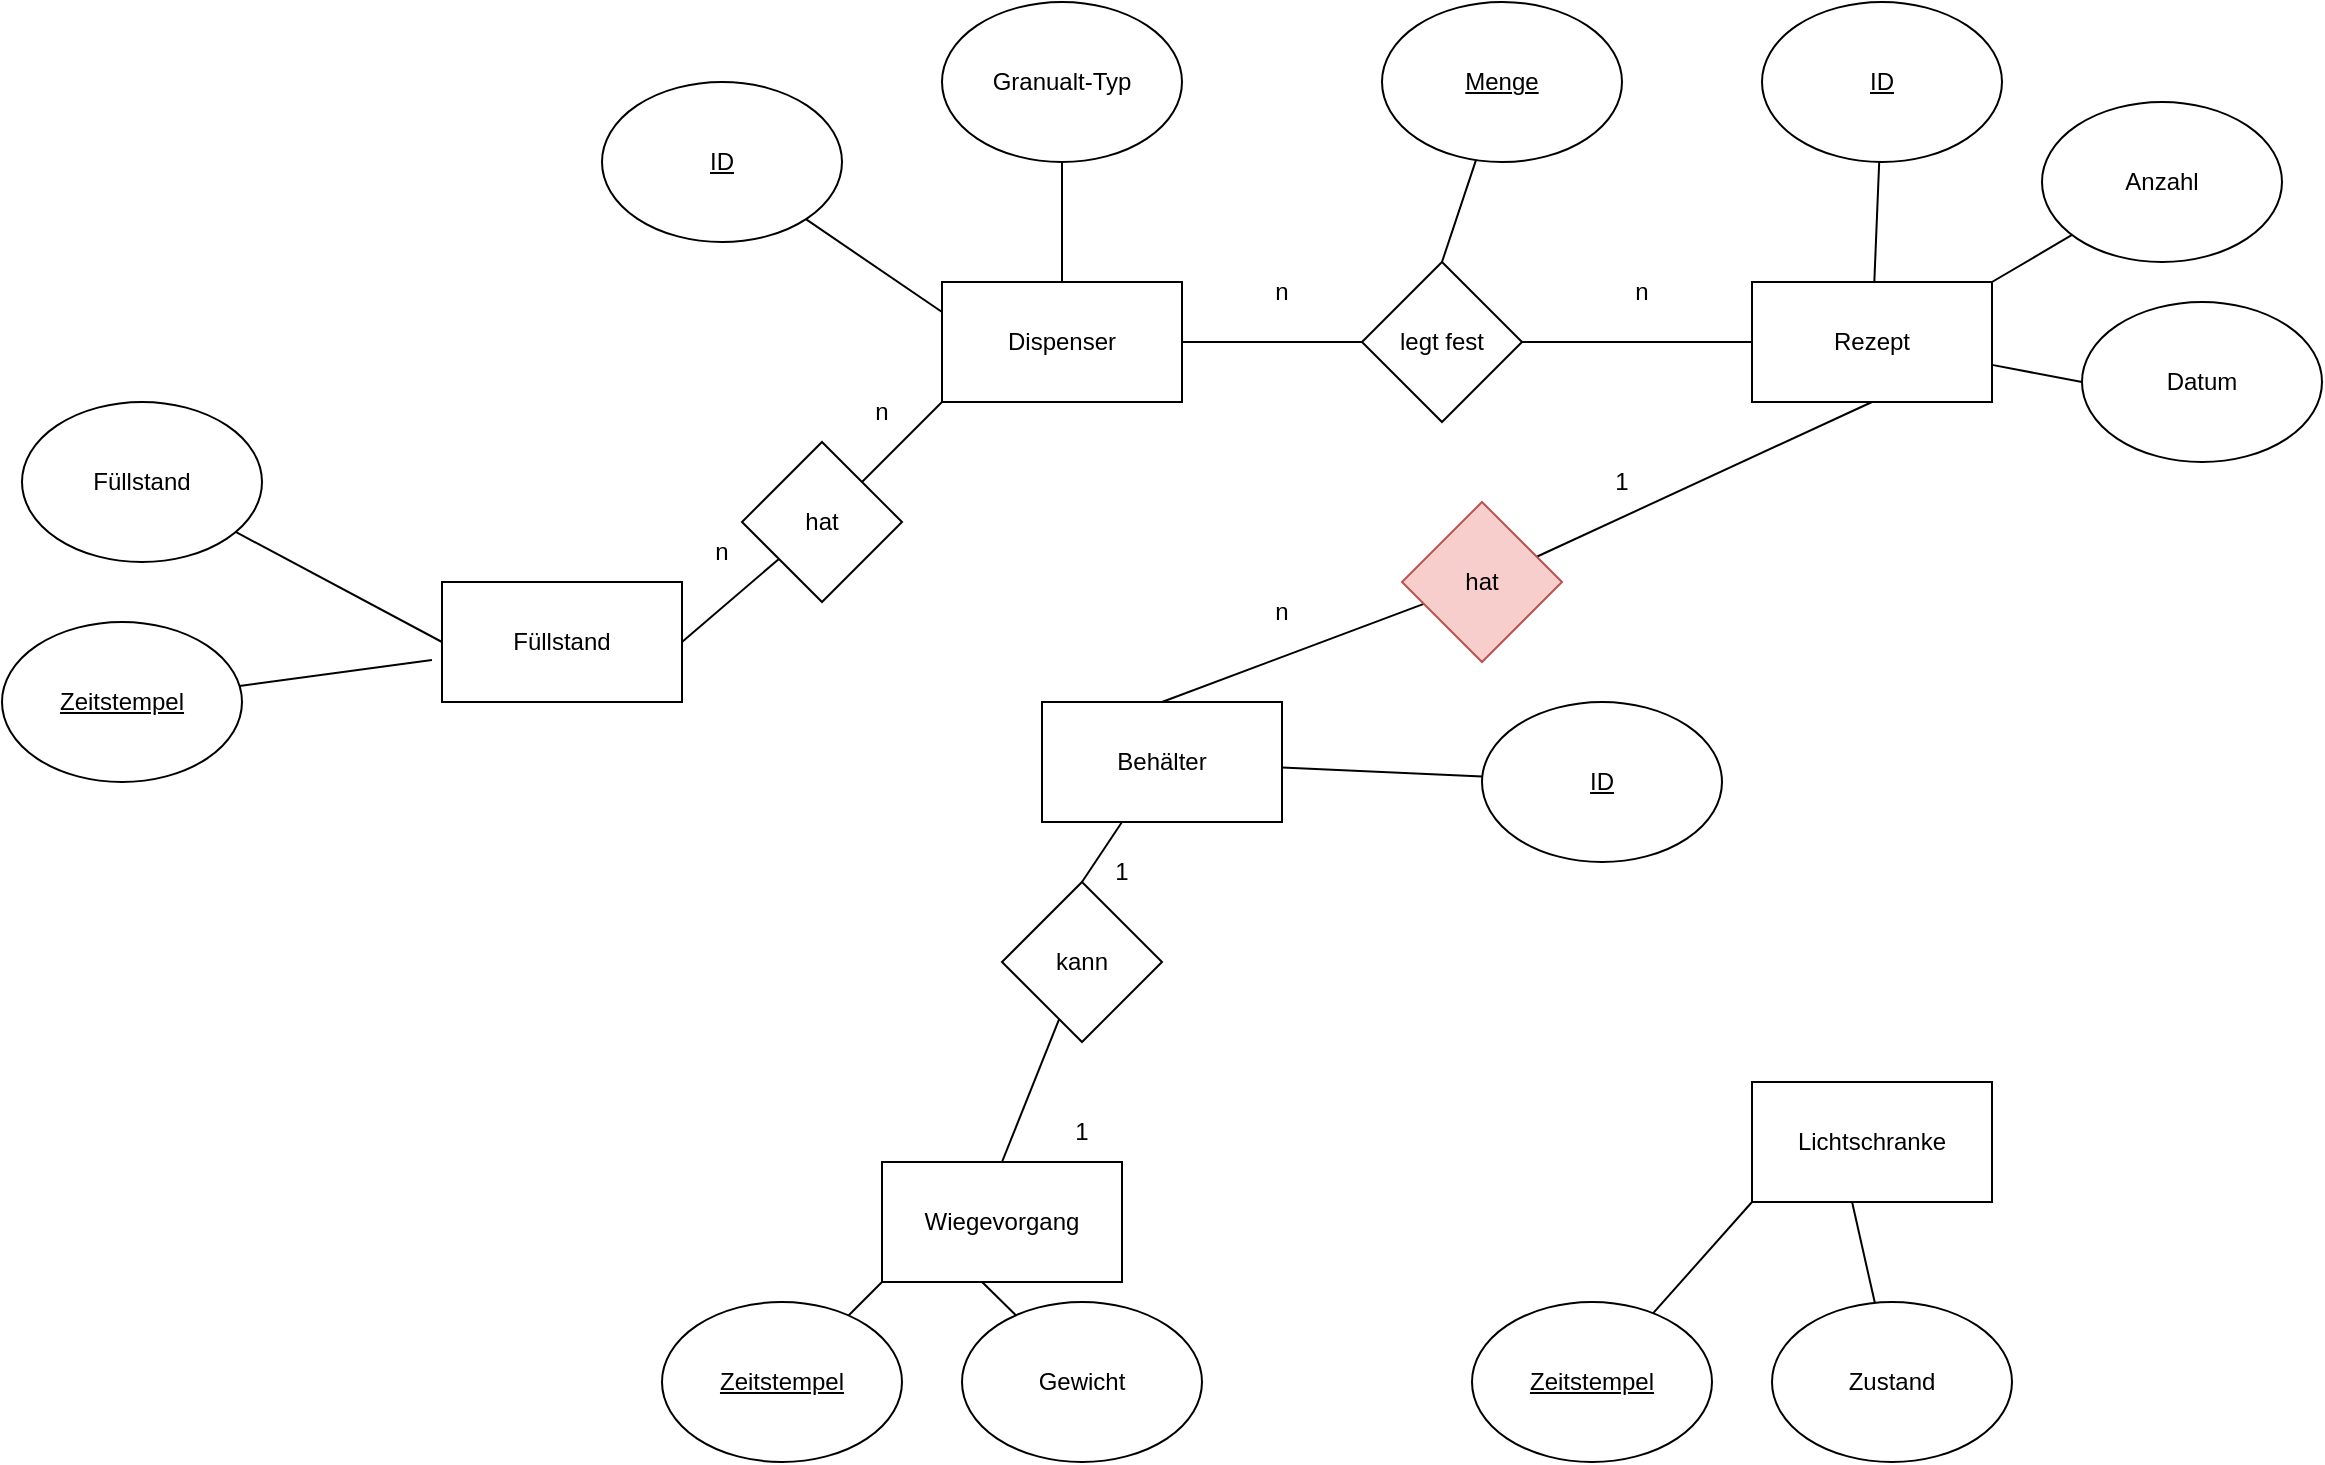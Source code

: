 <mxfile version="20.6.2" type="device" pages="6"><diagram id="EowgTPIMQP97M6ainDzV" name="Seite-1"><mxGraphModel dx="2762" dy="1113" grid="1" gridSize="10" guides="1" tooltips="1" connect="1" arrows="1" fold="1" page="1" pageScale="1" pageWidth="900" pageHeight="1600" math="0" shadow="0"><root><mxCell id="0"/><mxCell id="1" parent="0"/><mxCell id="C7YxYuO4JOhyR-2fzNER-52" style="edgeStyle=none;rounded=0;orthogonalLoop=1;jettySize=auto;html=1;endArrow=none;endFill=0;exitX=0.5;exitY=1;exitDx=0;exitDy=0;" parent="1" source="C7YxYuO4JOhyR-2fzNER-5" target="C7YxYuO4JOhyR-2fzNER-51" edge="1"><mxGeometry relative="1" as="geometry"/></mxCell><mxCell id="C7YxYuO4JOhyR-2fzNER-1" value="Dispenser" style="rounded=0;whiteSpace=wrap;html=1;" parent="1" vertex="1"><mxGeometry x="160" y="200" width="120" height="60" as="geometry"/></mxCell><mxCell id="C7YxYuO4JOhyR-2fzNER-12" style="edgeStyle=none;rounded=0;orthogonalLoop=1;jettySize=auto;html=1;entryX=0.5;entryY=0;entryDx=0;entryDy=0;endArrow=none;endFill=0;" parent="1" source="C7YxYuO4JOhyR-2fzNER-2" target="C7YxYuO4JOhyR-2fzNER-1" edge="1"><mxGeometry relative="1" as="geometry"/></mxCell><mxCell id="C7YxYuO4JOhyR-2fzNER-2" value="Granualt-Typ" style="ellipse;whiteSpace=wrap;html=1;" parent="1" vertex="1"><mxGeometry x="160" y="60" width="120" height="80" as="geometry"/></mxCell><mxCell id="C7YxYuO4JOhyR-2fzNER-13" style="edgeStyle=none;rounded=0;orthogonalLoop=1;jettySize=auto;html=1;entryX=0;entryY=0.25;entryDx=0;entryDy=0;endArrow=none;endFill=0;" parent="1" source="C7YxYuO4JOhyR-2fzNER-3" target="C7YxYuO4JOhyR-2fzNER-1" edge="1"><mxGeometry relative="1" as="geometry"/></mxCell><mxCell id="C7YxYuO4JOhyR-2fzNER-3" value="ID" style="ellipse;whiteSpace=wrap;html=1;fontStyle=4" parent="1" vertex="1"><mxGeometry x="-10" y="100" width="120" height="80" as="geometry"/></mxCell><mxCell id="C7YxYuO4JOhyR-2fzNER-18" style="edgeStyle=none;rounded=0;orthogonalLoop=1;jettySize=auto;html=1;entryX=0;entryY=0.5;entryDx=0;entryDy=0;endArrow=none;endFill=0;" parent="1" source="C7YxYuO4JOhyR-2fzNER-4" target="C7YxYuO4JOhyR-2fzNER-16" edge="1"><mxGeometry relative="1" as="geometry"/></mxCell><mxCell id="C7YxYuO4JOhyR-2fzNER-4" value="Füllstand" style="ellipse;whiteSpace=wrap;html=1;" parent="1" vertex="1"><mxGeometry x="-300" y="260" width="120" height="80" as="geometry"/></mxCell><mxCell id="C7YxYuO4JOhyR-2fzNER-40" style="edgeStyle=none;rounded=0;orthogonalLoop=1;jettySize=auto;html=1;entryX=0;entryY=0.5;entryDx=0;entryDy=0;endArrow=none;endFill=0;" parent="1" source="C7YxYuO4JOhyR-2fzNER-5" target="C7YxYuO4JOhyR-2fzNER-39" edge="1"><mxGeometry relative="1" as="geometry"/></mxCell><mxCell id="C7YxYuO4JOhyR-2fzNER-5" value="Rezept" style="rounded=0;whiteSpace=wrap;html=1;" parent="1" vertex="1"><mxGeometry x="565" y="200" width="120" height="60" as="geometry"/></mxCell><mxCell id="C7YxYuO4JOhyR-2fzNER-29" style="edgeStyle=none;rounded=0;orthogonalLoop=1;jettySize=auto;html=1;entryX=0.5;entryY=0;entryDx=0;entryDy=0;endArrow=none;endFill=0;" parent="1" source="C7YxYuO4JOhyR-2fzNER-6" target="C7YxYuO4JOhyR-2fzNER-28" edge="1"><mxGeometry relative="1" as="geometry"/></mxCell><mxCell id="C7YxYuO4JOhyR-2fzNER-58" style="edgeStyle=none;rounded=0;orthogonalLoop=1;jettySize=auto;html=1;endArrow=none;endFill=0;" parent="1" source="C7YxYuO4JOhyR-2fzNER-6" target="C7YxYuO4JOhyR-2fzNER-54" edge="1"><mxGeometry relative="1" as="geometry"/></mxCell><mxCell id="C7YxYuO4JOhyR-2fzNER-6" value="Behälter" style="rounded=0;whiteSpace=wrap;html=1;" parent="1" vertex="1"><mxGeometry x="210" y="410" width="120" height="60" as="geometry"/></mxCell><mxCell id="C7YxYuO4JOhyR-2fzNER-7" value="Wiegevorgang" style="rounded=0;whiteSpace=wrap;html=1;" parent="1" vertex="1"><mxGeometry x="130" y="640" width="120" height="60" as="geometry"/></mxCell><mxCell id="C7YxYuO4JOhyR-2fzNER-10" style="rounded=0;orthogonalLoop=1;jettySize=auto;html=1;entryX=0;entryY=1;entryDx=0;entryDy=0;endArrow=none;endFill=0;" parent="1" source="C7YxYuO4JOhyR-2fzNER-8" target="C7YxYuO4JOhyR-2fzNER-7" edge="1"><mxGeometry relative="1" as="geometry"/></mxCell><mxCell id="C7YxYuO4JOhyR-2fzNER-8" value="&lt;u&gt;Zeitstempel&lt;/u&gt;" style="ellipse;whiteSpace=wrap;html=1;" parent="1" vertex="1"><mxGeometry x="20" y="710" width="120" height="80" as="geometry"/></mxCell><mxCell id="C7YxYuO4JOhyR-2fzNER-11" style="edgeStyle=none;rounded=0;orthogonalLoop=1;jettySize=auto;html=1;entryX=0.417;entryY=1;entryDx=0;entryDy=0;entryPerimeter=0;endArrow=none;endFill=0;" parent="1" source="C7YxYuO4JOhyR-2fzNER-9" target="C7YxYuO4JOhyR-2fzNER-7" edge="1"><mxGeometry relative="1" as="geometry"/></mxCell><mxCell id="C7YxYuO4JOhyR-2fzNER-9" value="Gewicht" style="ellipse;whiteSpace=wrap;html=1;" parent="1" vertex="1"><mxGeometry x="170" y="710" width="120" height="80" as="geometry"/></mxCell><mxCell id="C7YxYuO4JOhyR-2fzNER-19" style="edgeStyle=none;rounded=0;orthogonalLoop=1;jettySize=auto;html=1;entryX=-0.042;entryY=0.65;entryDx=0;entryDy=0;entryPerimeter=0;endArrow=none;endFill=0;" parent="1" source="C7YxYuO4JOhyR-2fzNER-15" target="C7YxYuO4JOhyR-2fzNER-16" edge="1"><mxGeometry relative="1" as="geometry"/></mxCell><mxCell id="C7YxYuO4JOhyR-2fzNER-15" value="&lt;u&gt;Zeitstempel&lt;/u&gt;" style="ellipse;whiteSpace=wrap;html=1;" parent="1" vertex="1"><mxGeometry x="-310" y="370" width="120" height="80" as="geometry"/></mxCell><mxCell id="C7YxYuO4JOhyR-2fzNER-16" value="Füllstand" style="rounded=0;whiteSpace=wrap;html=1;" parent="1" vertex="1"><mxGeometry x="-90" y="350" width="120" height="60" as="geometry"/></mxCell><mxCell id="C7YxYuO4JOhyR-2fzNER-21" style="edgeStyle=none;rounded=0;orthogonalLoop=1;jettySize=auto;html=1;entryX=0;entryY=1;entryDx=0;entryDy=0;endArrow=none;endFill=0;" parent="1" source="C7YxYuO4JOhyR-2fzNER-20" target="C7YxYuO4JOhyR-2fzNER-1" edge="1"><mxGeometry relative="1" as="geometry"/></mxCell><mxCell id="C7YxYuO4JOhyR-2fzNER-22" style="edgeStyle=none;rounded=0;orthogonalLoop=1;jettySize=auto;html=1;entryX=1;entryY=0.5;entryDx=0;entryDy=0;endArrow=none;endFill=0;" parent="1" source="C7YxYuO4JOhyR-2fzNER-20" target="C7YxYuO4JOhyR-2fzNER-16" edge="1"><mxGeometry relative="1" as="geometry"/></mxCell><mxCell id="C7YxYuO4JOhyR-2fzNER-20" value="hat" style="rhombus;whiteSpace=wrap;html=1;" parent="1" vertex="1"><mxGeometry x="60" y="280" width="80" height="80" as="geometry"/></mxCell><mxCell id="C7YxYuO4JOhyR-2fzNER-23" value="Lichtschranke" style="rounded=0;whiteSpace=wrap;html=1;" parent="1" vertex="1"><mxGeometry x="565" y="600" width="120" height="60" as="geometry"/></mxCell><mxCell id="C7YxYuO4JOhyR-2fzNER-24" style="rounded=0;orthogonalLoop=1;jettySize=auto;html=1;entryX=0;entryY=1;entryDx=0;entryDy=0;endArrow=none;endFill=0;" parent="1" source="C7YxYuO4JOhyR-2fzNER-25" target="C7YxYuO4JOhyR-2fzNER-23" edge="1"><mxGeometry relative="1" as="geometry"/></mxCell><mxCell id="C7YxYuO4JOhyR-2fzNER-25" value="&lt;u&gt;Zeitstempel&lt;/u&gt;" style="ellipse;whiteSpace=wrap;html=1;" parent="1" vertex="1"><mxGeometry x="425" y="710" width="120" height="80" as="geometry"/></mxCell><mxCell id="C7YxYuO4JOhyR-2fzNER-26" style="edgeStyle=none;rounded=0;orthogonalLoop=1;jettySize=auto;html=1;entryX=0.417;entryY=1;entryDx=0;entryDy=0;entryPerimeter=0;endArrow=none;endFill=0;" parent="1" source="C7YxYuO4JOhyR-2fzNER-27" target="C7YxYuO4JOhyR-2fzNER-23" edge="1"><mxGeometry relative="1" as="geometry"/></mxCell><mxCell id="C7YxYuO4JOhyR-2fzNER-27" value="Zustand" style="ellipse;whiteSpace=wrap;html=1;" parent="1" vertex="1"><mxGeometry x="575" y="710" width="120" height="80" as="geometry"/></mxCell><mxCell id="C7YxYuO4JOhyR-2fzNER-30" style="edgeStyle=none;rounded=0;orthogonalLoop=1;jettySize=auto;html=1;entryX=0.5;entryY=0;entryDx=0;entryDy=0;endArrow=none;endFill=0;" parent="1" source="C7YxYuO4JOhyR-2fzNER-28" target="C7YxYuO4JOhyR-2fzNER-7" edge="1"><mxGeometry relative="1" as="geometry"/></mxCell><mxCell id="C7YxYuO4JOhyR-2fzNER-28" value="kann" style="rhombus;whiteSpace=wrap;html=1;" parent="1" vertex="1"><mxGeometry x="190" y="500" width="80" height="80" as="geometry"/></mxCell><mxCell id="C7YxYuO4JOhyR-2fzNER-31" value="n" style="text;html=1;strokeColor=none;fillColor=none;align=center;verticalAlign=middle;whiteSpace=wrap;rounded=0;" parent="1" vertex="1"><mxGeometry x="20" y="320" width="60" height="30" as="geometry"/></mxCell><mxCell id="C7YxYuO4JOhyR-2fzNER-32" value="n" style="text;html=1;strokeColor=none;fillColor=none;align=center;verticalAlign=middle;whiteSpace=wrap;rounded=0;" parent="1" vertex="1"><mxGeometry x="100" y="250" width="60" height="30" as="geometry"/></mxCell><mxCell id="C7YxYuO4JOhyR-2fzNER-33" value="1" style="text;html=1;strokeColor=none;fillColor=none;align=center;verticalAlign=middle;whiteSpace=wrap;rounded=0;" parent="1" vertex="1"><mxGeometry x="220" y="480" width="60" height="30" as="geometry"/></mxCell><mxCell id="C7YxYuO4JOhyR-2fzNER-34" value="1" style="text;html=1;strokeColor=none;fillColor=none;align=center;verticalAlign=middle;whiteSpace=wrap;rounded=0;" parent="1" vertex="1"><mxGeometry x="200" y="610" width="60" height="30" as="geometry"/></mxCell><mxCell id="C7YxYuO4JOhyR-2fzNER-36" style="edgeStyle=none;rounded=0;orthogonalLoop=1;jettySize=auto;html=1;entryX=0.5;entryY=0;entryDx=0;entryDy=0;endArrow=none;endFill=0;" parent="1" source="C7YxYuO4JOhyR-2fzNER-35" target="C7YxYuO4JOhyR-2fzNER-41" edge="1"><mxGeometry relative="1" as="geometry"/></mxCell><mxCell id="C7YxYuO4JOhyR-2fzNER-35" value="Menge" style="ellipse;whiteSpace=wrap;html=1;fontStyle=4" parent="1" vertex="1"><mxGeometry x="380" y="60" width="120" height="80" as="geometry"/></mxCell><mxCell id="C7YxYuO4JOhyR-2fzNER-38" style="edgeStyle=none;rounded=0;orthogonalLoop=1;jettySize=auto;html=1;entryX=1;entryY=0;entryDx=0;entryDy=0;endArrow=none;endFill=0;" parent="1" source="C7YxYuO4JOhyR-2fzNER-37" target="C7YxYuO4JOhyR-2fzNER-5" edge="1"><mxGeometry relative="1" as="geometry"/></mxCell><mxCell id="C7YxYuO4JOhyR-2fzNER-37" value="Anzahl" style="ellipse;whiteSpace=wrap;html=1;" parent="1" vertex="1"><mxGeometry x="710" y="110" width="120" height="80" as="geometry"/></mxCell><mxCell id="C7YxYuO4JOhyR-2fzNER-39" value="Datum" style="ellipse;whiteSpace=wrap;html=1;" parent="1" vertex="1"><mxGeometry x="730" y="210" width="120" height="80" as="geometry"/></mxCell><mxCell id="C7YxYuO4JOhyR-2fzNER-42" style="edgeStyle=none;rounded=0;orthogonalLoop=1;jettySize=auto;html=1;entryX=0;entryY=0.5;entryDx=0;entryDy=0;endArrow=none;endFill=0;" parent="1" source="C7YxYuO4JOhyR-2fzNER-41" target="C7YxYuO4JOhyR-2fzNER-5" edge="1"><mxGeometry relative="1" as="geometry"/></mxCell><mxCell id="C7YxYuO4JOhyR-2fzNER-43" style="edgeStyle=none;rounded=0;orthogonalLoop=1;jettySize=auto;html=1;entryX=1;entryY=0.5;entryDx=0;entryDy=0;endArrow=none;endFill=0;" parent="1" source="C7YxYuO4JOhyR-2fzNER-41" target="C7YxYuO4JOhyR-2fzNER-1" edge="1"><mxGeometry relative="1" as="geometry"/></mxCell><mxCell id="C7YxYuO4JOhyR-2fzNER-41" value="legt fest" style="rhombus;whiteSpace=wrap;html=1;" parent="1" vertex="1"><mxGeometry x="370" y="190" width="80" height="80" as="geometry"/></mxCell><mxCell id="C7YxYuO4JOhyR-2fzNER-44" value="n" style="text;html=1;strokeColor=none;fillColor=none;align=center;verticalAlign=middle;whiteSpace=wrap;rounded=0;" parent="1" vertex="1"><mxGeometry x="480" y="190" width="60" height="30" as="geometry"/></mxCell><mxCell id="C7YxYuO4JOhyR-2fzNER-45" value="n" style="text;html=1;strokeColor=none;fillColor=none;align=center;verticalAlign=middle;whiteSpace=wrap;rounded=0;" parent="1" vertex="1"><mxGeometry x="300" y="190" width="60" height="30" as="geometry"/></mxCell><mxCell id="C7YxYuO4JOhyR-2fzNER-47" style="edgeStyle=none;rounded=0;orthogonalLoop=1;jettySize=auto;html=1;endArrow=none;endFill=0;" parent="1" source="C7YxYuO4JOhyR-2fzNER-46" target="C7YxYuO4JOhyR-2fzNER-5" edge="1"><mxGeometry relative="1" as="geometry"/></mxCell><mxCell id="C7YxYuO4JOhyR-2fzNER-46" value="ID" style="ellipse;whiteSpace=wrap;html=1;fontStyle=4" parent="1" vertex="1"><mxGeometry x="570" y="60" width="120" height="80" as="geometry"/></mxCell><mxCell id="C7YxYuO4JOhyR-2fzNER-53" style="edgeStyle=none;rounded=0;orthogonalLoop=1;jettySize=auto;html=1;entryX=0.5;entryY=0;entryDx=0;entryDy=0;endArrow=none;endFill=0;" parent="1" source="C7YxYuO4JOhyR-2fzNER-51" target="C7YxYuO4JOhyR-2fzNER-6" edge="1"><mxGeometry relative="1" as="geometry"/></mxCell><mxCell id="C7YxYuO4JOhyR-2fzNER-51" value="hat" style="rhombus;whiteSpace=wrap;html=1;fillColor=#f8cecc;strokeColor=#b85450;" parent="1" vertex="1"><mxGeometry x="390" y="310" width="80" height="80" as="geometry"/></mxCell><mxCell id="C7YxYuO4JOhyR-2fzNER-54" value="ID" style="ellipse;whiteSpace=wrap;html=1;fontStyle=4" parent="1" vertex="1"><mxGeometry x="430" y="410" width="120" height="80" as="geometry"/></mxCell><mxCell id="C7YxYuO4JOhyR-2fzNER-56" value="1" style="text;html=1;strokeColor=none;fillColor=none;align=center;verticalAlign=middle;whiteSpace=wrap;rounded=0;" parent="1" vertex="1"><mxGeometry x="470" y="285" width="60" height="30" as="geometry"/></mxCell><mxCell id="C7YxYuO4JOhyR-2fzNER-57" value="n" style="text;html=1;strokeColor=none;fillColor=none;align=center;verticalAlign=middle;whiteSpace=wrap;rounded=0;" parent="1" vertex="1"><mxGeometry x="300" y="350" width="60" height="30" as="geometry"/></mxCell></root></mxGraphModel></diagram><diagram id="XFimEv-ri5k_JbjXgxDL" name="Seite-2"><mxGraphModel dx="2931" dy="1374" grid="1" gridSize="10" guides="1" tooltips="1" connect="1" arrows="1" fold="1" page="1" pageScale="1" pageWidth="900" pageHeight="1600" math="0" shadow="0"><root><mxCell id="0"/><mxCell id="1" parent="0"/><mxCell id="I0B20BM-zA5BQm7QKIm7-2" value="Dispenser" style="rounded=0;whiteSpace=wrap;html=1;" parent="1" vertex="1"><mxGeometry x="160" y="200" width="120" height="60" as="geometry"/></mxCell><mxCell id="I0B20BM-zA5BQm7QKIm7-3" style="edgeStyle=none;rounded=0;orthogonalLoop=1;jettySize=auto;html=1;entryX=0.5;entryY=0;entryDx=0;entryDy=0;endArrow=none;endFill=0;" parent="1" source="I0B20BM-zA5BQm7QKIm7-4" target="I0B20BM-zA5BQm7QKIm7-2" edge="1"><mxGeometry relative="1" as="geometry"/></mxCell><mxCell id="I0B20BM-zA5BQm7QKIm7-4" value="Granualt-Typ" style="ellipse;whiteSpace=wrap;html=1;" parent="1" vertex="1"><mxGeometry x="160" y="60" width="120" height="80" as="geometry"/></mxCell><mxCell id="I0B20BM-zA5BQm7QKIm7-5" style="edgeStyle=none;rounded=0;orthogonalLoop=1;jettySize=auto;html=1;entryX=0;entryY=0.25;entryDx=0;entryDy=0;endArrow=none;endFill=0;" parent="1" source="I0B20BM-zA5BQm7QKIm7-6" target="I0B20BM-zA5BQm7QKIm7-2" edge="1"><mxGeometry relative="1" as="geometry"/></mxCell><mxCell id="I0B20BM-zA5BQm7QKIm7-6" value="ID" style="ellipse;whiteSpace=wrap;html=1;fontStyle=4" parent="1" vertex="1"><mxGeometry x="-10" y="100" width="120" height="80" as="geometry"/></mxCell><mxCell id="I0B20BM-zA5BQm7QKIm7-7" style="edgeStyle=none;rounded=0;orthogonalLoop=1;jettySize=auto;html=1;entryX=0;entryY=0.5;entryDx=0;entryDy=0;endArrow=none;endFill=0;" parent="1" source="I0B20BM-zA5BQm7QKIm7-8" target="I0B20BM-zA5BQm7QKIm7-21" edge="1"><mxGeometry relative="1" as="geometry"/></mxCell><mxCell id="I0B20BM-zA5BQm7QKIm7-8" value="Füllstand" style="ellipse;whiteSpace=wrap;html=1;" parent="1" vertex="1"><mxGeometry x="-300" y="260" width="120" height="80" as="geometry"/></mxCell><mxCell id="I0B20BM-zA5BQm7QKIm7-9" style="edgeStyle=none;rounded=0;orthogonalLoop=1;jettySize=auto;html=1;entryX=0;entryY=0.5;entryDx=0;entryDy=0;endArrow=none;endFill=0;" parent="1" source="I0B20BM-zA5BQm7QKIm7-10" target="I0B20BM-zA5BQm7QKIm7-40" edge="1"><mxGeometry relative="1" as="geometry"/></mxCell><mxCell id="I0B20BM-zA5BQm7QKIm7-10" value="Rezept" style="rounded=0;whiteSpace=wrap;html=1;" parent="1" vertex="1"><mxGeometry x="565" y="200" width="120" height="60" as="geometry"/></mxCell><mxCell id="I0B20BM-zA5BQm7QKIm7-11" style="edgeStyle=none;rounded=0;orthogonalLoop=1;jettySize=auto;html=1;entryX=0.5;entryY=0;entryDx=0;entryDy=0;endArrow=none;endFill=0;" parent="1" source="I0B20BM-zA5BQm7QKIm7-13" target="I0B20BM-zA5BQm7QKIm7-31" edge="1"><mxGeometry relative="1" as="geometry"/></mxCell><mxCell id="I0B20BM-zA5BQm7QKIm7-12" style="edgeStyle=none;rounded=0;orthogonalLoop=1;jettySize=auto;html=1;endArrow=none;endFill=0;" parent="1" source="I0B20BM-zA5BQm7QKIm7-13" target="I0B20BM-zA5BQm7QKIm7-50" edge="1"><mxGeometry relative="1" as="geometry"/></mxCell><mxCell id="I0B20BM-zA5BQm7QKIm7-13" value="Behälter" style="rounded=0;whiteSpace=wrap;html=1;" parent="1" vertex="1"><mxGeometry x="210" y="410" width="120" height="60" as="geometry"/></mxCell><mxCell id="I0B20BM-zA5BQm7QKIm7-14" value="Wiegevorgang" style="rounded=0;whiteSpace=wrap;html=1;" parent="1" vertex="1"><mxGeometry x="130" y="640" width="120" height="60" as="geometry"/></mxCell><mxCell id="I0B20BM-zA5BQm7QKIm7-15" style="rounded=0;orthogonalLoop=1;jettySize=auto;html=1;entryX=0;entryY=1;entryDx=0;entryDy=0;endArrow=none;endFill=0;" parent="1" source="I0B20BM-zA5BQm7QKIm7-16" target="I0B20BM-zA5BQm7QKIm7-14" edge="1"><mxGeometry relative="1" as="geometry"/></mxCell><mxCell id="I0B20BM-zA5BQm7QKIm7-16" value="&lt;u&gt;Zeitstempel&lt;/u&gt;" style="ellipse;whiteSpace=wrap;html=1;" parent="1" vertex="1"><mxGeometry x="20" y="710" width="120" height="80" as="geometry"/></mxCell><mxCell id="I0B20BM-zA5BQm7QKIm7-17" style="edgeStyle=none;rounded=0;orthogonalLoop=1;jettySize=auto;html=1;entryX=0.417;entryY=1;entryDx=0;entryDy=0;entryPerimeter=0;endArrow=none;endFill=0;" parent="1" source="I0B20BM-zA5BQm7QKIm7-18" target="I0B20BM-zA5BQm7QKIm7-14" edge="1"><mxGeometry relative="1" as="geometry"/></mxCell><mxCell id="I0B20BM-zA5BQm7QKIm7-18" value="Gewicht" style="ellipse;whiteSpace=wrap;html=1;" parent="1" vertex="1"><mxGeometry x="170" y="710" width="120" height="80" as="geometry"/></mxCell><mxCell id="I0B20BM-zA5BQm7QKIm7-19" style="edgeStyle=none;rounded=0;orthogonalLoop=1;jettySize=auto;html=1;entryX=-0.042;entryY=0.65;entryDx=0;entryDy=0;entryPerimeter=0;endArrow=none;endFill=0;" parent="1" source="I0B20BM-zA5BQm7QKIm7-20" target="I0B20BM-zA5BQm7QKIm7-21" edge="1"><mxGeometry relative="1" as="geometry"/></mxCell><mxCell id="I0B20BM-zA5BQm7QKIm7-20" value="&lt;u&gt;Zeitstempel&lt;/u&gt;" style="ellipse;whiteSpace=wrap;html=1;" parent="1" vertex="1"><mxGeometry x="-310" y="370" width="120" height="80" as="geometry"/></mxCell><mxCell id="I0B20BM-zA5BQm7QKIm7-21" value="Füllstand" style="rounded=0;whiteSpace=wrap;html=1;" parent="1" vertex="1"><mxGeometry x="-90" y="350" width="120" height="60" as="geometry"/></mxCell><mxCell id="I0B20BM-zA5BQm7QKIm7-22" style="edgeStyle=none;rounded=0;orthogonalLoop=1;jettySize=auto;html=1;entryX=0;entryY=1;entryDx=0;entryDy=0;endArrow=none;endFill=0;" parent="1" source="I0B20BM-zA5BQm7QKIm7-24" target="I0B20BM-zA5BQm7QKIm7-2" edge="1"><mxGeometry relative="1" as="geometry"/></mxCell><mxCell id="I0B20BM-zA5BQm7QKIm7-23" style="edgeStyle=none;rounded=0;orthogonalLoop=1;jettySize=auto;html=1;entryX=1;entryY=0.5;entryDx=0;entryDy=0;endArrow=none;endFill=0;" parent="1" source="I0B20BM-zA5BQm7QKIm7-24" target="I0B20BM-zA5BQm7QKIm7-21" edge="1"><mxGeometry relative="1" as="geometry"/></mxCell><mxCell id="I0B20BM-zA5BQm7QKIm7-24" value="hat" style="rhombus;whiteSpace=wrap;html=1;" parent="1" vertex="1"><mxGeometry x="60" y="280" width="80" height="80" as="geometry"/></mxCell><mxCell id="I0B20BM-zA5BQm7QKIm7-25" value="Lichtschranke" style="rounded=0;whiteSpace=wrap;html=1;" parent="1" vertex="1"><mxGeometry x="565" y="600" width="120" height="60" as="geometry"/></mxCell><mxCell id="I0B20BM-zA5BQm7QKIm7-26" style="rounded=0;orthogonalLoop=1;jettySize=auto;html=1;entryX=0;entryY=1;entryDx=0;entryDy=0;endArrow=none;endFill=0;" parent="1" source="I0B20BM-zA5BQm7QKIm7-27" target="I0B20BM-zA5BQm7QKIm7-25" edge="1"><mxGeometry relative="1" as="geometry"/></mxCell><mxCell id="I0B20BM-zA5BQm7QKIm7-27" value="&lt;u&gt;Zeitstempel&lt;/u&gt;" style="ellipse;whiteSpace=wrap;html=1;" parent="1" vertex="1"><mxGeometry x="425" y="710" width="120" height="80" as="geometry"/></mxCell><mxCell id="I0B20BM-zA5BQm7QKIm7-28" style="edgeStyle=none;rounded=0;orthogonalLoop=1;jettySize=auto;html=1;entryX=0.417;entryY=1;entryDx=0;entryDy=0;entryPerimeter=0;endArrow=none;endFill=0;" parent="1" source="I0B20BM-zA5BQm7QKIm7-29" target="I0B20BM-zA5BQm7QKIm7-25" edge="1"><mxGeometry relative="1" as="geometry"/></mxCell><mxCell id="I0B20BM-zA5BQm7QKIm7-29" value="Zustand" style="ellipse;whiteSpace=wrap;html=1;" parent="1" vertex="1"><mxGeometry x="575" y="710" width="120" height="80" as="geometry"/></mxCell><mxCell id="I0B20BM-zA5BQm7QKIm7-30" style="edgeStyle=none;rounded=0;orthogonalLoop=1;jettySize=auto;html=1;entryX=0.5;entryY=0;entryDx=0;entryDy=0;endArrow=none;endFill=0;" parent="1" source="I0B20BM-zA5BQm7QKIm7-31" target="I0B20BM-zA5BQm7QKIm7-14" edge="1"><mxGeometry relative="1" as="geometry"/></mxCell><mxCell id="I0B20BM-zA5BQm7QKIm7-31" value="kann" style="rhombus;whiteSpace=wrap;html=1;" parent="1" vertex="1"><mxGeometry x="190" y="500" width="80" height="80" as="geometry"/></mxCell><mxCell id="I0B20BM-zA5BQm7QKIm7-32" value="n" style="text;html=1;strokeColor=none;fillColor=none;align=center;verticalAlign=middle;whiteSpace=wrap;rounded=0;" parent="1" vertex="1"><mxGeometry x="20" y="320" width="60" height="30" as="geometry"/></mxCell><mxCell id="I0B20BM-zA5BQm7QKIm7-33" value="n" style="text;html=1;strokeColor=none;fillColor=none;align=center;verticalAlign=middle;whiteSpace=wrap;rounded=0;" parent="1" vertex="1"><mxGeometry x="100" y="250" width="60" height="30" as="geometry"/></mxCell><mxCell id="I0B20BM-zA5BQm7QKIm7-34" value="1" style="text;html=1;strokeColor=none;fillColor=none;align=center;verticalAlign=middle;whiteSpace=wrap;rounded=0;" parent="1" vertex="1"><mxGeometry x="220" y="480" width="60" height="30" as="geometry"/></mxCell><mxCell id="I0B20BM-zA5BQm7QKIm7-35" value="1" style="text;html=1;strokeColor=none;fillColor=none;align=center;verticalAlign=middle;whiteSpace=wrap;rounded=0;" parent="1" vertex="1"><mxGeometry x="200" y="610" width="60" height="30" as="geometry"/></mxCell><mxCell id="I0B20BM-zA5BQm7QKIm7-36" style="edgeStyle=none;rounded=0;orthogonalLoop=1;jettySize=auto;html=1;entryX=0.5;entryY=0;entryDx=0;entryDy=0;endArrow=none;endFill=0;" parent="1" source="I0B20BM-zA5BQm7QKIm7-37" target="I0B20BM-zA5BQm7QKIm7-43" edge="1"><mxGeometry relative="1" as="geometry"/></mxCell><mxCell id="I0B20BM-zA5BQm7QKIm7-37" value="Menge" style="ellipse;whiteSpace=wrap;html=1;fontStyle=4" parent="1" vertex="1"><mxGeometry x="380" y="60" width="120" height="80" as="geometry"/></mxCell><mxCell id="I0B20BM-zA5BQm7QKIm7-38" style="edgeStyle=none;rounded=0;orthogonalLoop=1;jettySize=auto;html=1;entryX=1;entryY=0;entryDx=0;entryDy=0;endArrow=none;endFill=0;" parent="1" source="I0B20BM-zA5BQm7QKIm7-39" target="I0B20BM-zA5BQm7QKIm7-10" edge="1"><mxGeometry relative="1" as="geometry"/></mxCell><mxCell id="I0B20BM-zA5BQm7QKIm7-39" value="Anzahl" style="ellipse;whiteSpace=wrap;html=1;" parent="1" vertex="1"><mxGeometry x="710" y="110" width="120" height="80" as="geometry"/></mxCell><mxCell id="I0B20BM-zA5BQm7QKIm7-40" value="Datum" style="ellipse;whiteSpace=wrap;html=1;" parent="1" vertex="1"><mxGeometry x="730" y="210" width="120" height="80" as="geometry"/></mxCell><mxCell id="I0B20BM-zA5BQm7QKIm7-41" style="edgeStyle=none;rounded=0;orthogonalLoop=1;jettySize=auto;html=1;entryX=0;entryY=0.5;entryDx=0;entryDy=0;endArrow=none;endFill=0;" parent="1" source="I0B20BM-zA5BQm7QKIm7-43" target="I0B20BM-zA5BQm7QKIm7-10" edge="1"><mxGeometry relative="1" as="geometry"/></mxCell><mxCell id="I0B20BM-zA5BQm7QKIm7-42" style="edgeStyle=none;rounded=0;orthogonalLoop=1;jettySize=auto;html=1;entryX=1;entryY=0.5;entryDx=0;entryDy=0;endArrow=none;endFill=0;" parent="1" source="I0B20BM-zA5BQm7QKIm7-43" target="I0B20BM-zA5BQm7QKIm7-2" edge="1"><mxGeometry relative="1" as="geometry"/></mxCell><mxCell id="I0B20BM-zA5BQm7QKIm7-43" value="legt fest" style="rhombus;whiteSpace=wrap;html=1;" parent="1" vertex="1"><mxGeometry x="370" y="190" width="80" height="80" as="geometry"/></mxCell><mxCell id="I0B20BM-zA5BQm7QKIm7-44" value="n" style="text;html=1;strokeColor=none;fillColor=none;align=center;verticalAlign=middle;whiteSpace=wrap;rounded=0;" parent="1" vertex="1"><mxGeometry x="480" y="190" width="60" height="30" as="geometry"/></mxCell><mxCell id="I0B20BM-zA5BQm7QKIm7-45" value="n" style="text;html=1;strokeColor=none;fillColor=none;align=center;verticalAlign=middle;whiteSpace=wrap;rounded=0;" parent="1" vertex="1"><mxGeometry x="300" y="190" width="60" height="30" as="geometry"/></mxCell><mxCell id="I0B20BM-zA5BQm7QKIm7-46" style="edgeStyle=none;rounded=0;orthogonalLoop=1;jettySize=auto;html=1;endArrow=none;endFill=0;" parent="1" source="I0B20BM-zA5BQm7QKIm7-47" target="I0B20BM-zA5BQm7QKIm7-10" edge="1"><mxGeometry relative="1" as="geometry"/></mxCell><mxCell id="I0B20BM-zA5BQm7QKIm7-47" value="ID" style="ellipse;whiteSpace=wrap;html=1;fontStyle=4" parent="1" vertex="1"><mxGeometry x="570" y="60" width="120" height="80" as="geometry"/></mxCell><mxCell id="I0B20BM-zA5BQm7QKIm7-50" value="ID" style="ellipse;whiteSpace=wrap;html=1;fontStyle=4" parent="1" vertex="1"><mxGeometry x="430" y="410" width="120" height="80" as="geometry"/></mxCell><mxCell id="I0B20BM-zA5BQm7QKIm7-57" style="edgeStyle=none;rounded=0;orthogonalLoop=1;jettySize=auto;html=1;entryX=0;entryY=0.5;entryDx=0;entryDy=0;endArrow=none;endFill=0;" parent="1" source="I0B20BM-zA5BQm7QKIm7-55" target="I0B20BM-zA5BQm7QKIm7-13" edge="1"><mxGeometry relative="1" as="geometry"/></mxCell><mxCell id="I0B20BM-zA5BQm7QKIm7-58" style="edgeStyle=none;rounded=0;orthogonalLoop=1;jettySize=auto;html=1;entryX=0.5;entryY=1;entryDx=0;entryDy=0;endArrow=none;endFill=0;" parent="1" source="I0B20BM-zA5BQm7QKIm7-55" target="I0B20BM-zA5BQm7QKIm7-21" edge="1"><mxGeometry relative="1" as="geometry"/></mxCell><mxCell id="I0B20BM-zA5BQm7QKIm7-55" value="füllt" style="rhombus;whiteSpace=wrap;html=1;" parent="1" vertex="1"><mxGeometry x="10" y="450" width="80" height="80" as="geometry"/></mxCell><mxCell id="85cNO0zgyHv6Kc42XMQC-4" value="wird gefüllt" style="rhombus;whiteSpace=wrap;html=1;" vertex="1" parent="1"><mxGeometry x="-110" y="165" width="80" height="80" as="geometry"/></mxCell></root></mxGraphModel></diagram><diagram id="Tm6Tq6vXDOKAUAszPyZt" name="Seite-3"><mxGraphModel dx="1924" dy="612" grid="1" gridSize="10" guides="1" tooltips="1" connect="1" arrows="1" fold="1" page="1" pageScale="1" pageWidth="900" pageHeight="1600" math="0" shadow="0"><root><mxCell id="0"/><mxCell id="1" parent="0"/><mxCell id="heKwIRzRCuFDufu-_yEc-1" style="edgeStyle=none;rounded=0;orthogonalLoop=1;jettySize=auto;html=1;entryX=0.5;entryY=0;entryDx=0;entryDy=0;endArrow=none;endFill=0;" parent="1" target="heKwIRzRCuFDufu-_yEc-12" edge="1"><mxGeometry relative="1" as="geometry"><mxPoint x="150" y="160" as="sourcePoint"/><mxPoint x="160" y="215" as="targetPoint"/></mxGeometry></mxCell><mxCell id="heKwIRzRCuFDufu-_yEc-3" value="Nummer" style="ellipse;whiteSpace=wrap;html=1;" parent="1" vertex="1"><mxGeometry x="90" y="80" width="120" height="80" as="geometry"/></mxCell><mxCell id="heKwIRzRCuFDufu-_yEc-15" style="rounded=0;orthogonalLoop=1;jettySize=auto;html=1;entryX=0;entryY=0;entryDx=0;entryDy=0;endArrow=none;endFill=0;" parent="1" source="heKwIRzRCuFDufu-_yEc-6" target="heKwIRzRCuFDufu-_yEc-14" edge="1"><mxGeometry relative="1" as="geometry"/></mxCell><mxCell id="heKwIRzRCuFDufu-_yEc-26" style="edgeStyle=none;rounded=0;orthogonalLoop=1;jettySize=auto;html=1;entryX=0.508;entryY=0.043;entryDx=0;entryDy=0;entryPerimeter=0;endArrow=none;endFill=0;" parent="1" source="heKwIRzRCuFDufu-_yEc-6" target="heKwIRzRCuFDufu-_yEc-25" edge="1"><mxGeometry relative="1" as="geometry"/></mxCell><mxCell id="heKwIRzRCuFDufu-_yEc-6" value="Person" style="rounded=0;whiteSpace=wrap;html=1;" parent="1" vertex="1"><mxGeometry x="-90" y="350" width="120" height="60" as="geometry"/></mxCell><mxCell id="heKwIRzRCuFDufu-_yEc-7" style="edgeStyle=none;rounded=0;orthogonalLoop=1;jettySize=auto;html=1;entryX=0;entryY=1;entryDx=0;entryDy=0;endArrow=none;endFill=0;" parent="1" source="heKwIRzRCuFDufu-_yEc-9" edge="1"><mxGeometry relative="1" as="geometry"><mxPoint x="160" y="260" as="targetPoint"/></mxGeometry></mxCell><mxCell id="heKwIRzRCuFDufu-_yEc-8" style="edgeStyle=none;rounded=0;orthogonalLoop=1;jettySize=auto;html=1;entryX=1;entryY=0.5;entryDx=0;entryDy=0;endArrow=none;endFill=0;" parent="1" source="heKwIRzRCuFDufu-_yEc-9" target="heKwIRzRCuFDufu-_yEc-6" edge="1"><mxGeometry relative="1" as="geometry"/></mxCell><mxCell id="heKwIRzRCuFDufu-_yEc-9" value="hat" style="rhombus;whiteSpace=wrap;html=1;" parent="1" vertex="1"><mxGeometry x="60" y="280" width="80" height="80" as="geometry"/></mxCell><mxCell id="heKwIRzRCuFDufu-_yEc-12" value="Telefonnummern" style="rounded=0;whiteSpace=wrap;html=1;" parent="1" vertex="1"><mxGeometry x="160" y="230" width="120" height="60" as="geometry"/></mxCell><mxCell id="heKwIRzRCuFDufu-_yEc-17" style="edgeStyle=none;rounded=0;orthogonalLoop=1;jettySize=auto;html=1;entryX=0;entryY=0.5;entryDx=0;entryDy=0;endArrow=none;endFill=0;" parent="1" source="heKwIRzRCuFDufu-_yEc-14" target="heKwIRzRCuFDufu-_yEc-16" edge="1"><mxGeometry relative="1" as="geometry"/></mxCell><mxCell id="heKwIRzRCuFDufu-_yEc-14" value="hat" style="rhombus;whiteSpace=wrap;html=1;" parent="1" vertex="1"><mxGeometry x="70" y="430" width="80" height="80" as="geometry"/></mxCell><mxCell id="heKwIRzRCuFDufu-_yEc-19" style="edgeStyle=none;rounded=0;orthogonalLoop=1;jettySize=auto;html=1;entryX=0.5;entryY=1;entryDx=0;entryDy=0;endArrow=none;endFill=0;" parent="1" source="heKwIRzRCuFDufu-_yEc-16" target="heKwIRzRCuFDufu-_yEc-18" edge="1"><mxGeometry relative="1" as="geometry"/></mxCell><mxCell id="heKwIRzRCuFDufu-_yEc-16" value="Email-Adresse" style="rounded=0;whiteSpace=wrap;html=1;" parent="1" vertex="1"><mxGeometry x="180" y="510" width="120" height="60" as="geometry"/></mxCell><mxCell id="heKwIRzRCuFDufu-_yEc-18" value="Adresse" style="ellipse;whiteSpace=wrap;html=1;" parent="1" vertex="1"><mxGeometry x="170" y="400" width="120" height="80" as="geometry"/></mxCell><mxCell id="heKwIRzRCuFDufu-_yEc-24" style="edgeStyle=none;rounded=0;orthogonalLoop=1;jettySize=auto;html=1;endArrow=none;endFill=0;" parent="1" source="heKwIRzRCuFDufu-_yEc-23" target="heKwIRzRCuFDufu-_yEc-6" edge="1"><mxGeometry relative="1" as="geometry"/></mxCell><mxCell id="heKwIRzRCuFDufu-_yEc-23" value="&lt;u&gt;Vorname&lt;/u&gt;" style="ellipse;whiteSpace=wrap;html=1;" parent="1" vertex="1"><mxGeometry x="-280" y="250" width="120" height="80" as="geometry"/></mxCell><mxCell id="heKwIRzRCuFDufu-_yEc-28" style="edgeStyle=none;rounded=0;orthogonalLoop=1;jettySize=auto;html=1;endArrow=none;endFill=0;" parent="1" source="heKwIRzRCuFDufu-_yEc-25" target="heKwIRzRCuFDufu-_yEc-27" edge="1"><mxGeometry relative="1" as="geometry"/></mxCell><mxCell id="heKwIRzRCuFDufu-_yEc-25" value="hat" style="rhombus;whiteSpace=wrap;html=1;" parent="1" vertex="1"><mxGeometry x="-80" y="490" width="80" height="80" as="geometry"/></mxCell><mxCell id="heKwIRzRCuFDufu-_yEc-27" value="Wohnort" style="rounded=0;whiteSpace=wrap;html=1;" parent="1" vertex="1"><mxGeometry x="-100" y="600" width="120" height="60" as="geometry"/></mxCell><mxCell id="heKwIRzRCuFDufu-_yEc-34" style="edgeStyle=none;rounded=0;orthogonalLoop=1;jettySize=auto;html=1;entryX=0;entryY=0;entryDx=0;entryDy=0;endArrow=none;endFill=0;" parent="1" source="heKwIRzRCuFDufu-_yEc-31" target="heKwIRzRCuFDufu-_yEc-27" edge="1"><mxGeometry relative="1" as="geometry"/></mxCell><mxCell id="heKwIRzRCuFDufu-_yEc-31" value="Straße" style="ellipse;whiteSpace=wrap;html=1;" parent="1" vertex="1"><mxGeometry x="-260" y="500" width="120" height="80" as="geometry"/></mxCell><mxCell id="heKwIRzRCuFDufu-_yEc-35" style="edgeStyle=none;rounded=0;orthogonalLoop=1;jettySize=auto;html=1;entryX=0;entryY=0.5;entryDx=0;entryDy=0;endArrow=none;endFill=0;" parent="1" source="heKwIRzRCuFDufu-_yEc-32" target="heKwIRzRCuFDufu-_yEc-27" edge="1"><mxGeometry relative="1" as="geometry"/></mxCell><mxCell id="heKwIRzRCuFDufu-_yEc-32" value="Hausnummer" style="ellipse;whiteSpace=wrap;html=1;" parent="1" vertex="1"><mxGeometry x="-260" y="590" width="120" height="80" as="geometry"/></mxCell><mxCell id="heKwIRzRCuFDufu-_yEc-36" style="edgeStyle=none;rounded=0;orthogonalLoop=1;jettySize=auto;html=1;entryX=1;entryY=0.5;entryDx=0;entryDy=0;endArrow=none;endFill=0;" parent="1" source="heKwIRzRCuFDufu-_yEc-33" target="heKwIRzRCuFDufu-_yEc-27" edge="1"><mxGeometry relative="1" as="geometry"/></mxCell><mxCell id="heKwIRzRCuFDufu-_yEc-33" value="PLZ" style="ellipse;whiteSpace=wrap;html=1;" parent="1" vertex="1"><mxGeometry x="70" y="600" width="120" height="80" as="geometry"/></mxCell></root></mxGraphModel></diagram><diagram id="XLJOfrZB7xMFkxgk-k_4" name="Seite-4"><mxGraphModel dx="1938" dy="627" grid="1" gridSize="10" guides="1" tooltips="1" connect="1" arrows="1" fold="1" page="1" pageScale="1" pageWidth="900" pageHeight="1600" math="0" shadow="0"><root><mxCell id="0"/><mxCell id="1" parent="0"/><mxCell id="-ggFg25Z5fhVybKaxt75-6" style="edgeStyle=none;rounded=0;orthogonalLoop=1;jettySize=auto;html=1;entryX=0;entryY=1;entryDx=0;entryDy=0;endArrow=none;endFill=0;" parent="1" source="-ggFg25Z5fhVybKaxt75-1" target="-ggFg25Z5fhVybKaxt75-4" edge="1"><mxGeometry relative="1" as="geometry"/></mxCell><mxCell id="-ggFg25Z5fhVybKaxt75-10" style="edgeStyle=none;rounded=0;orthogonalLoop=1;jettySize=auto;html=1;entryX=0.5;entryY=0;entryDx=0;entryDy=0;endArrow=none;endFill=0;" parent="1" source="-ggFg25Z5fhVybKaxt75-1" target="-ggFg25Z5fhVybKaxt75-9" edge="1"><mxGeometry relative="1" as="geometry"/></mxCell><mxCell id="pD9Ud7YndXIy_yA52nbg-17" style="edgeStyle=none;rounded=0;orthogonalLoop=1;jettySize=auto;html=1;entryX=1;entryY=0;entryDx=0;entryDy=0;endArrow=none;endFill=0;" parent="1" source="-ggFg25Z5fhVybKaxt75-1" target="pD9Ud7YndXIy_yA52nbg-16" edge="1"><mxGeometry relative="1" as="geometry"/></mxCell><mxCell id="-ggFg25Z5fhVybKaxt75-1" value="Wallbox" style="rounded=0;whiteSpace=wrap;html=1;" parent="1" vertex="1"><mxGeometry x="280" y="300" width="120" height="60" as="geometry"/></mxCell><mxCell id="-ggFg25Z5fhVybKaxt75-2" style="edgeStyle=none;rounded=0;orthogonalLoop=1;jettySize=auto;html=1;endArrow=none;endFill=0;" parent="1" source="-ggFg25Z5fhVybKaxt75-3" target="-ggFg25Z5fhVybKaxt75-1" edge="1"><mxGeometry relative="1" as="geometry"/></mxCell><mxCell id="-ggFg25Z5fhVybKaxt75-3" value="&lt;u&gt;ID&lt;/u&gt;" style="ellipse;whiteSpace=wrap;html=1;" parent="1" vertex="1"><mxGeometry x="90" y="200" width="120" height="80" as="geometry"/></mxCell><mxCell id="-ggFg25Z5fhVybKaxt75-4" value="installiert" style="rhombus;whiteSpace=wrap;html=1;" parent="1" vertex="1"><mxGeometry x="450" y="220" width="80" height="80" as="geometry"/></mxCell><mxCell id="-ggFg25Z5fhVybKaxt75-7" style="edgeStyle=none;rounded=0;orthogonalLoop=1;jettySize=auto;html=1;entryX=1;entryY=0;entryDx=0;entryDy=0;endArrow=none;endFill=0;" parent="1" source="-ggFg25Z5fhVybKaxt75-5" target="-ggFg25Z5fhVybKaxt75-4" edge="1"><mxGeometry relative="1" as="geometry"/></mxCell><mxCell id="pD9Ud7YndXIy_yA52nbg-11" style="edgeStyle=none;rounded=0;orthogonalLoop=1;jettySize=auto;html=1;entryX=0;entryY=0;entryDx=0;entryDy=0;endArrow=none;endFill=0;" parent="1" source="-ggFg25Z5fhVybKaxt75-5" target="pD9Ud7YndXIy_yA52nbg-10" edge="1"><mxGeometry relative="1" as="geometry"/></mxCell><mxCell id="-ggFg25Z5fhVybKaxt75-5" value="Adresse" style="rounded=0;whiteSpace=wrap;html=1;" parent="1" vertex="1"><mxGeometry x="600" y="120" width="120" height="60" as="geometry"/></mxCell><mxCell id="-ggFg25Z5fhVybKaxt75-15" style="edgeStyle=none;rounded=0;orthogonalLoop=1;jettySize=auto;html=1;entryX=0;entryY=0.5;entryDx=0;entryDy=0;endArrow=none;endFill=0;" parent="1" source="-ggFg25Z5fhVybKaxt75-8" target="-ggFg25Z5fhVybKaxt75-12" edge="1"><mxGeometry relative="1" as="geometry"/></mxCell><mxCell id="pD9Ud7YndXIy_yA52nbg-31" style="edgeStyle=none;rounded=0;orthogonalLoop=1;jettySize=auto;html=1;entryX=0;entryY=0.5;entryDx=0;entryDy=0;endArrow=none;endFill=0;" parent="1" source="-ggFg25Z5fhVybKaxt75-8" target="pD9Ud7YndXIy_yA52nbg-27" edge="1"><mxGeometry relative="1" as="geometry"/></mxCell><mxCell id="-ggFg25Z5fhVybKaxt75-8" value="Leistungsfluss" style="rounded=0;whiteSpace=wrap;html=1;" parent="1" vertex="1"><mxGeometry x="270" y="580" width="120" height="60" as="geometry"/></mxCell><mxCell id="-ggFg25Z5fhVybKaxt75-11" style="edgeStyle=none;rounded=0;orthogonalLoop=1;jettySize=auto;html=1;endArrow=none;endFill=0;" parent="1" source="-ggFg25Z5fhVybKaxt75-9" target="-ggFg25Z5fhVybKaxt75-8" edge="1"><mxGeometry relative="1" as="geometry"/></mxCell><mxCell id="-ggFg25Z5fhVybKaxt75-9" value="hat" style="rhombus;whiteSpace=wrap;html=1;" parent="1" vertex="1"><mxGeometry x="320" y="430" width="80" height="80" as="geometry"/></mxCell><mxCell id="-ggFg25Z5fhVybKaxt75-12" value="&lt;u&gt;Zeitpunkt&lt;/u&gt;" style="ellipse;whiteSpace=wrap;html=1;" parent="1" vertex="1"><mxGeometry x="480" y="470" width="120" height="80" as="geometry"/></mxCell><mxCell id="pD9Ud7YndXIy_yA52nbg-1" value="n" style="text;html=1;strokeColor=none;fillColor=none;align=center;verticalAlign=middle;whiteSpace=wrap;rounded=0;" parent="1" vertex="1"><mxGeometry x="330" y="520" width="60" height="30" as="geometry"/></mxCell><mxCell id="pD9Ud7YndXIy_yA52nbg-2" value="1" style="text;html=1;strokeColor=none;fillColor=none;align=center;verticalAlign=middle;whiteSpace=wrap;rounded=0;" parent="1" vertex="1"><mxGeometry x="510" y="170" width="60" height="30" as="geometry"/></mxCell><mxCell id="pD9Ud7YndXIy_yA52nbg-3" value="n" style="text;html=1;strokeColor=none;fillColor=none;align=center;verticalAlign=middle;whiteSpace=wrap;rounded=0;" parent="1" vertex="1"><mxGeometry x="400" y="260" width="60" height="30" as="geometry"/></mxCell><mxCell id="pD9Ud7YndXIy_yA52nbg-5" value="1" style="text;html=1;strokeColor=none;fillColor=none;align=center;verticalAlign=middle;whiteSpace=wrap;rounded=0;" parent="1" vertex="1"><mxGeometry x="330" y="380" width="60" height="30" as="geometry"/></mxCell><mxCell id="pD9Ud7YndXIy_yA52nbg-9" style="edgeStyle=none;rounded=0;orthogonalLoop=1;jettySize=auto;html=1;endArrow=none;endFill=0;" parent="1" source="pD9Ud7YndXIy_yA52nbg-6" edge="1"><mxGeometry relative="1" as="geometry"><mxPoint x="820" y="300" as="targetPoint"/></mxGeometry></mxCell><mxCell id="pD9Ud7YndXIy_yA52nbg-6" value="Energie-Anforderung" style="rounded=0;whiteSpace=wrap;html=1;" parent="1" vertex="1"><mxGeometry x="880" y="320" width="120" height="60" as="geometry"/></mxCell><mxCell id="pD9Ud7YndXIy_yA52nbg-12" style="edgeStyle=none;rounded=0;orthogonalLoop=1;jettySize=auto;html=1;entryX=0.5;entryY=1;entryDx=0;entryDy=0;endArrow=none;endFill=0;" parent="1" source="pD9Ud7YndXIy_yA52nbg-7" target="pD9Ud7YndXIy_yA52nbg-6" edge="1"><mxGeometry relative="1" as="geometry"/></mxCell><mxCell id="pD9Ud7YndXIy_yA52nbg-7" value="&lt;u&gt;Zeitpunkt&lt;/u&gt;" style="ellipse;whiteSpace=wrap;html=1;" parent="1" vertex="1"><mxGeometry x="740" y="430" width="120" height="80" as="geometry"/></mxCell><mxCell id="pD9Ud7YndXIy_yA52nbg-13" style="edgeStyle=none;rounded=0;orthogonalLoop=1;jettySize=auto;html=1;entryX=0.5;entryY=1;entryDx=0;entryDy=0;endArrow=none;endFill=0;" parent="1" source="pD9Ud7YndXIy_yA52nbg-8" target="pD9Ud7YndXIy_yA52nbg-6" edge="1"><mxGeometry relative="1" as="geometry"/></mxCell><mxCell id="pD9Ud7YndXIy_yA52nbg-8" value="&lt;span&gt;Leistung_kW&lt;/span&gt;" style="ellipse;whiteSpace=wrap;html=1;fontStyle=0" parent="1" vertex="1"><mxGeometry x="910" y="460" width="120" height="80" as="geometry"/></mxCell><mxCell id="pD9Ud7YndXIy_yA52nbg-10" value="an" style="rhombus;whiteSpace=wrap;html=1;" parent="1" vertex="1"><mxGeometry x="750" y="260" width="80" height="80" as="geometry"/></mxCell><mxCell id="pD9Ud7YndXIy_yA52nbg-14" value="1" style="text;html=1;strokeColor=none;fillColor=none;align=center;verticalAlign=middle;whiteSpace=wrap;rounded=0;" parent="1" vertex="1"><mxGeometry x="720" y="200" width="60" height="30" as="geometry"/></mxCell><mxCell id="pD9Ud7YndXIy_yA52nbg-15" value="n" style="text;html=1;strokeColor=none;fillColor=none;align=center;verticalAlign=middle;whiteSpace=wrap;rounded=0;" parent="1" vertex="1"><mxGeometry x="840" y="285" width="60" height="30" as="geometry"/></mxCell><mxCell id="pD9Ud7YndXIy_yA52nbg-19" style="edgeStyle=none;rounded=0;orthogonalLoop=1;jettySize=auto;html=1;entryX=0.5;entryY=0;entryDx=0;entryDy=0;endArrow=none;endFill=0;" parent="1" source="pD9Ud7YndXIy_yA52nbg-16" target="pD9Ud7YndXIy_yA52nbg-18" edge="1"><mxGeometry relative="1" as="geometry"/></mxCell><mxCell id="pD9Ud7YndXIy_yA52nbg-16" value="verbunden" style="rhombus;whiteSpace=wrap;html=1;" parent="1" vertex="1"><mxGeometry x="110" y="410" width="80" height="80" as="geometry"/></mxCell><mxCell id="pD9Ud7YndXIy_yA52nbg-18" value="Fahrzeug" style="rounded=0;whiteSpace=wrap;html=1;" parent="1" vertex="1"><mxGeometry x="70" y="570" width="120" height="60" as="geometry"/></mxCell><mxCell id="pD9Ud7YndXIy_yA52nbg-22" style="edgeStyle=none;rounded=0;orthogonalLoop=1;jettySize=auto;html=1;entryX=0;entryY=0;entryDx=0;entryDy=0;endArrow=none;endFill=0;" parent="1" source="pD9Ud7YndXIy_yA52nbg-21" target="pD9Ud7YndXIy_yA52nbg-16" edge="1"><mxGeometry relative="1" as="geometry"/></mxCell><mxCell id="pD9Ud7YndXIy_yA52nbg-21" value="&lt;u&gt;Start_Zeitpunkt&lt;/u&gt;" style="ellipse;whiteSpace=wrap;html=1;" parent="1" vertex="1"><mxGeometry x="-70" y="260" width="120" height="80" as="geometry"/></mxCell><mxCell id="pD9Ud7YndXIy_yA52nbg-23" value="n" style="text;html=1;strokeColor=none;fillColor=none;align=center;verticalAlign=middle;whiteSpace=wrap;rounded=0;" parent="1" vertex="1"><mxGeometry x="190" y="350" width="60" height="30" as="geometry"/></mxCell><mxCell id="pD9Ud7YndXIy_yA52nbg-26" value="n" style="text;html=1;strokeColor=none;fillColor=none;align=center;verticalAlign=middle;whiteSpace=wrap;rounded=0;" parent="1" vertex="1"><mxGeometry x="80" y="510" width="60" height="30" as="geometry"/></mxCell><mxCell id="pD9Ud7YndXIy_yA52nbg-27" value="&lt;span&gt;Leistung_kW&lt;/span&gt;" style="ellipse;whiteSpace=wrap;html=1;fontStyle=0" parent="1" vertex="1"><mxGeometry x="490" y="620" width="120" height="80" as="geometry"/></mxCell><mxCell id="pD9Ud7YndXIy_yA52nbg-30" style="edgeStyle=none;rounded=0;orthogonalLoop=1;jettySize=auto;html=1;entryX=0;entryY=0.5;entryDx=0;entryDy=0;endArrow=none;endFill=0;" parent="1" source="pD9Ud7YndXIy_yA52nbg-29" target="pD9Ud7YndXIy_yA52nbg-18" edge="1"><mxGeometry relative="1" as="geometry"/></mxCell><mxCell id="pD9Ud7YndXIy_yA52nbg-29" value="&lt;u&gt;ID&lt;/u&gt;" style="ellipse;whiteSpace=wrap;html=1;" parent="1" vertex="1"><mxGeometry x="-100" y="600" width="120" height="80" as="geometry"/></mxCell><mxCell id="pD9Ud7YndXIy_yA52nbg-33" style="edgeStyle=none;rounded=0;orthogonalLoop=1;jettySize=auto;html=1;endArrow=none;endFill=0;" parent="1" source="pD9Ud7YndXIy_yA52nbg-32" target="pD9Ud7YndXIy_yA52nbg-16" edge="1"><mxGeometry relative="1" as="geometry"/></mxCell><mxCell id="pD9Ud7YndXIy_yA52nbg-32" value="&lt;span&gt;Ladestand_kWh&lt;/span&gt;" style="ellipse;whiteSpace=wrap;html=1;fontStyle=0" parent="1" vertex="1"><mxGeometry x="-120" y="440" width="120" height="80" as="geometry"/></mxCell><mxCell id="fiQ0orjeeSS_rpkUI6P0-3" style="rounded=0;orthogonalLoop=1;jettySize=auto;html=1;entryX=0;entryY=0.5;entryDx=0;entryDy=0;endArrow=none;endFill=0;" edge="1" parent="1" source="fiQ0orjeeSS_rpkUI6P0-2" target="pD9Ud7YndXIy_yA52nbg-16"><mxGeometry relative="1" as="geometry"/></mxCell><mxCell id="fiQ0orjeeSS_rpkUI6P0-2" value="End_Zeitpunkt" style="ellipse;whiteSpace=wrap;html=1;" vertex="1" parent="1"><mxGeometry x="-160" y="330" width="120" height="80" as="geometry"/></mxCell></root></mxGraphModel></diagram><diagram id="HjeyZt-FiswtvLxDtRyB" name="Seite-5"><mxGraphModel dx="1924" dy="612" grid="1" gridSize="10" guides="1" tooltips="1" connect="1" arrows="1" fold="1" page="1" pageScale="1" pageWidth="900" pageHeight="1600" math="0" shadow="0"><root><mxCell id="0"/><mxCell id="1" parent="0"/><mxCell id="eaW2hadZ0LL0Q84Ar67T-1" value="Dispenser" style="rounded=0;whiteSpace=wrap;html=1;" parent="1" vertex="1"><mxGeometry x="160" y="200" width="120" height="60" as="geometry"/></mxCell><mxCell id="e1wCoiJ53OS7RsKlpPAl-5" style="edgeStyle=none;rounded=0;orthogonalLoop=1;jettySize=auto;html=1;entryX=0;entryY=0.25;entryDx=0;entryDy=0;endArrow=none;endFill=0;" parent="1" source="eaW2hadZ0LL0Q84Ar67T-3" target="eaW2hadZ0LL0Q84Ar67T-51" edge="1"><mxGeometry relative="1" as="geometry"/></mxCell><mxCell id="eaW2hadZ0LL0Q84Ar67T-3" value="Granualt-Typ" style="ellipse;whiteSpace=wrap;html=1;" parent="1" vertex="1"><mxGeometry x="-570" y="20" width="120" height="80" as="geometry"/></mxCell><mxCell id="eaW2hadZ0LL0Q84Ar67T-4" style="edgeStyle=none;rounded=0;orthogonalLoop=1;jettySize=auto;html=1;entryX=0;entryY=0.25;entryDx=0;entryDy=0;endArrow=none;endFill=0;" parent="1" source="eaW2hadZ0LL0Q84Ar67T-5" target="eaW2hadZ0LL0Q84Ar67T-1" edge="1"><mxGeometry relative="1" as="geometry"/></mxCell><mxCell id="eaW2hadZ0LL0Q84Ar67T-5" value="ID" style="ellipse;whiteSpace=wrap;html=1;fontStyle=4" parent="1" vertex="1"><mxGeometry x="-10" y="100" width="120" height="80" as="geometry"/></mxCell><mxCell id="eaW2hadZ0LL0Q84Ar67T-6" style="edgeStyle=none;rounded=0;orthogonalLoop=1;jettySize=auto;html=1;entryX=0;entryY=0.5;entryDx=0;entryDy=0;endArrow=none;endFill=0;" parent="1" source="eaW2hadZ0LL0Q84Ar67T-7" target="eaW2hadZ0LL0Q84Ar67T-20" edge="1"><mxGeometry relative="1" as="geometry"/></mxCell><mxCell id="eaW2hadZ0LL0Q84Ar67T-7" value="Füllstand" style="ellipse;whiteSpace=wrap;html=1;" parent="1" vertex="1"><mxGeometry x="-300" y="260" width="120" height="80" as="geometry"/></mxCell><mxCell id="eaW2hadZ0LL0Q84Ar67T-8" style="edgeStyle=none;rounded=0;orthogonalLoop=1;jettySize=auto;html=1;entryX=0;entryY=0.5;entryDx=0;entryDy=0;endArrow=none;endFill=0;" parent="1" source="eaW2hadZ0LL0Q84Ar67T-9" target="eaW2hadZ0LL0Q84Ar67T-39" edge="1"><mxGeometry relative="1" as="geometry"/></mxCell><mxCell id="eaW2hadZ0LL0Q84Ar67T-9" value="Rezept" style="rounded=0;whiteSpace=wrap;html=1;" parent="1" vertex="1"><mxGeometry x="565" y="200" width="120" height="60" as="geometry"/></mxCell><mxCell id="eaW2hadZ0LL0Q84Ar67T-10" style="edgeStyle=none;rounded=0;orthogonalLoop=1;jettySize=auto;html=1;entryX=0.5;entryY=0;entryDx=0;entryDy=0;endArrow=none;endFill=0;" parent="1" source="eaW2hadZ0LL0Q84Ar67T-12" target="eaW2hadZ0LL0Q84Ar67T-30" edge="1"><mxGeometry relative="1" as="geometry"/></mxCell><mxCell id="eaW2hadZ0LL0Q84Ar67T-11" style="edgeStyle=none;rounded=0;orthogonalLoop=1;jettySize=auto;html=1;endArrow=none;endFill=0;" parent="1" source="eaW2hadZ0LL0Q84Ar67T-12" target="eaW2hadZ0LL0Q84Ar67T-47" edge="1"><mxGeometry relative="1" as="geometry"/></mxCell><mxCell id="eaW2hadZ0LL0Q84Ar67T-12" value="Behälter" style="rounded=0;whiteSpace=wrap;html=1;" parent="1" vertex="1"><mxGeometry x="210" y="410" width="120" height="60" as="geometry"/></mxCell><mxCell id="eaW2hadZ0LL0Q84Ar67T-13" value="Wiegevorgang" style="rounded=0;whiteSpace=wrap;html=1;" parent="1" vertex="1"><mxGeometry x="130" y="640" width="120" height="60" as="geometry"/></mxCell><mxCell id="eaW2hadZ0LL0Q84Ar67T-14" style="rounded=0;orthogonalLoop=1;jettySize=auto;html=1;entryX=0;entryY=1;entryDx=0;entryDy=0;endArrow=none;endFill=0;" parent="1" source="eaW2hadZ0LL0Q84Ar67T-15" target="eaW2hadZ0LL0Q84Ar67T-13" edge="1"><mxGeometry relative="1" as="geometry"/></mxCell><mxCell id="eaW2hadZ0LL0Q84Ar67T-15" value="&lt;u&gt;Zeitstempel&lt;/u&gt;" style="ellipse;whiteSpace=wrap;html=1;" parent="1" vertex="1"><mxGeometry x="20" y="710" width="120" height="80" as="geometry"/></mxCell><mxCell id="eaW2hadZ0LL0Q84Ar67T-16" style="edgeStyle=none;rounded=0;orthogonalLoop=1;jettySize=auto;html=1;entryX=0.417;entryY=1;entryDx=0;entryDy=0;entryPerimeter=0;endArrow=none;endFill=0;" parent="1" source="eaW2hadZ0LL0Q84Ar67T-17" target="eaW2hadZ0LL0Q84Ar67T-13" edge="1"><mxGeometry relative="1" as="geometry"/></mxCell><mxCell id="eaW2hadZ0LL0Q84Ar67T-17" value="Gewicht" style="ellipse;whiteSpace=wrap;html=1;" parent="1" vertex="1"><mxGeometry x="170" y="710" width="120" height="80" as="geometry"/></mxCell><mxCell id="eaW2hadZ0LL0Q84Ar67T-18" style="edgeStyle=none;rounded=0;orthogonalLoop=1;jettySize=auto;html=1;entryX=-0.042;entryY=0.65;entryDx=0;entryDy=0;entryPerimeter=0;endArrow=none;endFill=0;" parent="1" source="eaW2hadZ0LL0Q84Ar67T-19" target="eaW2hadZ0LL0Q84Ar67T-20" edge="1"><mxGeometry relative="1" as="geometry"/></mxCell><mxCell id="eaW2hadZ0LL0Q84Ar67T-19" value="&lt;u&gt;Zeitstempel&lt;/u&gt;" style="ellipse;whiteSpace=wrap;html=1;" parent="1" vertex="1"><mxGeometry x="-310" y="370" width="120" height="80" as="geometry"/></mxCell><mxCell id="eaW2hadZ0LL0Q84Ar67T-20" value="Füllstand" style="rounded=0;whiteSpace=wrap;html=1;" parent="1" vertex="1"><mxGeometry x="-90" y="350" width="120" height="60" as="geometry"/></mxCell><mxCell id="eaW2hadZ0LL0Q84Ar67T-21" style="edgeStyle=none;rounded=0;orthogonalLoop=1;jettySize=auto;html=1;entryX=0;entryY=1;entryDx=0;entryDy=0;endArrow=none;endFill=0;" parent="1" source="eaW2hadZ0LL0Q84Ar67T-23" target="eaW2hadZ0LL0Q84Ar67T-1" edge="1"><mxGeometry relative="1" as="geometry"/></mxCell><mxCell id="eaW2hadZ0LL0Q84Ar67T-22" style="edgeStyle=none;rounded=0;orthogonalLoop=1;jettySize=auto;html=1;entryX=1;entryY=0.5;entryDx=0;entryDy=0;endArrow=none;endFill=0;" parent="1" source="eaW2hadZ0LL0Q84Ar67T-23" target="eaW2hadZ0LL0Q84Ar67T-20" edge="1"><mxGeometry relative="1" as="geometry"/></mxCell><mxCell id="eaW2hadZ0LL0Q84Ar67T-23" value="hat" style="rhombus;whiteSpace=wrap;html=1;" parent="1" vertex="1"><mxGeometry x="60" y="280" width="80" height="80" as="geometry"/></mxCell><mxCell id="eaW2hadZ0LL0Q84Ar67T-24" value="Lichtschranke" style="rounded=0;whiteSpace=wrap;html=1;" parent="1" vertex="1"><mxGeometry x="565" y="600" width="120" height="60" as="geometry"/></mxCell><mxCell id="eaW2hadZ0LL0Q84Ar67T-25" style="rounded=0;orthogonalLoop=1;jettySize=auto;html=1;entryX=0;entryY=1;entryDx=0;entryDy=0;endArrow=none;endFill=0;" parent="1" source="eaW2hadZ0LL0Q84Ar67T-26" target="eaW2hadZ0LL0Q84Ar67T-24" edge="1"><mxGeometry relative="1" as="geometry"/></mxCell><mxCell id="eaW2hadZ0LL0Q84Ar67T-26" value="&lt;u&gt;Zeitstempel&lt;/u&gt;" style="ellipse;whiteSpace=wrap;html=1;" parent="1" vertex="1"><mxGeometry x="425" y="710" width="120" height="80" as="geometry"/></mxCell><mxCell id="eaW2hadZ0LL0Q84Ar67T-27" style="edgeStyle=none;rounded=0;orthogonalLoop=1;jettySize=auto;html=1;entryX=0.417;entryY=1;entryDx=0;entryDy=0;entryPerimeter=0;endArrow=none;endFill=0;" parent="1" source="eaW2hadZ0LL0Q84Ar67T-28" target="eaW2hadZ0LL0Q84Ar67T-24" edge="1"><mxGeometry relative="1" as="geometry"/></mxCell><mxCell id="eaW2hadZ0LL0Q84Ar67T-28" value="Zustand" style="ellipse;whiteSpace=wrap;html=1;" parent="1" vertex="1"><mxGeometry x="575" y="710" width="120" height="80" as="geometry"/></mxCell><mxCell id="eaW2hadZ0LL0Q84Ar67T-29" style="edgeStyle=none;rounded=0;orthogonalLoop=1;jettySize=auto;html=1;entryX=0.5;entryY=0;entryDx=0;entryDy=0;endArrow=none;endFill=0;" parent="1" source="eaW2hadZ0LL0Q84Ar67T-30" target="eaW2hadZ0LL0Q84Ar67T-13" edge="1"><mxGeometry relative="1" as="geometry"/></mxCell><mxCell id="eaW2hadZ0LL0Q84Ar67T-30" value="kann" style="rhombus;whiteSpace=wrap;html=1;" parent="1" vertex="1"><mxGeometry x="190" y="500" width="80" height="80" as="geometry"/></mxCell><mxCell id="eaW2hadZ0LL0Q84Ar67T-31" value="n" style="text;html=1;strokeColor=none;fillColor=none;align=center;verticalAlign=middle;whiteSpace=wrap;rounded=0;" parent="1" vertex="1"><mxGeometry x="20" y="320" width="60" height="30" as="geometry"/></mxCell><mxCell id="eaW2hadZ0LL0Q84Ar67T-32" value="n" style="text;html=1;strokeColor=none;fillColor=none;align=center;verticalAlign=middle;whiteSpace=wrap;rounded=0;" parent="1" vertex="1"><mxGeometry x="100" y="250" width="60" height="30" as="geometry"/></mxCell><mxCell id="eaW2hadZ0LL0Q84Ar67T-33" value="1" style="text;html=1;strokeColor=none;fillColor=none;align=center;verticalAlign=middle;whiteSpace=wrap;rounded=0;" parent="1" vertex="1"><mxGeometry x="220" y="480" width="60" height="30" as="geometry"/></mxCell><mxCell id="eaW2hadZ0LL0Q84Ar67T-34" value="1" style="text;html=1;strokeColor=none;fillColor=none;align=center;verticalAlign=middle;whiteSpace=wrap;rounded=0;" parent="1" vertex="1"><mxGeometry x="200" y="610" width="60" height="30" as="geometry"/></mxCell><mxCell id="eaW2hadZ0LL0Q84Ar67T-35" style="edgeStyle=none;rounded=0;orthogonalLoop=1;jettySize=auto;html=1;entryX=0.5;entryY=0;entryDx=0;entryDy=0;endArrow=none;endFill=0;" parent="1" source="eaW2hadZ0LL0Q84Ar67T-36" target="eaW2hadZ0LL0Q84Ar67T-42" edge="1"><mxGeometry relative="1" as="geometry"/></mxCell><mxCell id="eaW2hadZ0LL0Q84Ar67T-36" value="Menge" style="ellipse;whiteSpace=wrap;html=1;fontStyle=4" parent="1" vertex="1"><mxGeometry x="380" y="60" width="120" height="80" as="geometry"/></mxCell><mxCell id="eaW2hadZ0LL0Q84Ar67T-37" style="edgeStyle=none;rounded=0;orthogonalLoop=1;jettySize=auto;html=1;entryX=1;entryY=0;entryDx=0;entryDy=0;endArrow=none;endFill=0;" parent="1" source="eaW2hadZ0LL0Q84Ar67T-38" target="eaW2hadZ0LL0Q84Ar67T-9" edge="1"><mxGeometry relative="1" as="geometry"/></mxCell><mxCell id="eaW2hadZ0LL0Q84Ar67T-38" value="Anzahl" style="ellipse;whiteSpace=wrap;html=1;" parent="1" vertex="1"><mxGeometry x="710" y="110" width="120" height="80" as="geometry"/></mxCell><mxCell id="eaW2hadZ0LL0Q84Ar67T-39" value="Datum" style="ellipse;whiteSpace=wrap;html=1;" parent="1" vertex="1"><mxGeometry x="730" y="210" width="120" height="80" as="geometry"/></mxCell><mxCell id="eaW2hadZ0LL0Q84Ar67T-40" style="edgeStyle=none;rounded=0;orthogonalLoop=1;jettySize=auto;html=1;entryX=0;entryY=0.5;entryDx=0;entryDy=0;endArrow=none;endFill=0;" parent="1" source="eaW2hadZ0LL0Q84Ar67T-42" target="eaW2hadZ0LL0Q84Ar67T-9" edge="1"><mxGeometry relative="1" as="geometry"/></mxCell><mxCell id="eaW2hadZ0LL0Q84Ar67T-41" style="edgeStyle=none;rounded=0;orthogonalLoop=1;jettySize=auto;html=1;entryX=1;entryY=0.5;entryDx=0;entryDy=0;endArrow=none;endFill=0;" parent="1" source="eaW2hadZ0LL0Q84Ar67T-42" target="eaW2hadZ0LL0Q84Ar67T-1" edge="1"><mxGeometry relative="1" as="geometry"/></mxCell><mxCell id="eaW2hadZ0LL0Q84Ar67T-42" value="legt fest" style="rhombus;whiteSpace=wrap;html=1;" parent="1" vertex="1"><mxGeometry x="370" y="190" width="80" height="80" as="geometry"/></mxCell><mxCell id="eaW2hadZ0LL0Q84Ar67T-43" value="n" style="text;html=1;strokeColor=none;fillColor=none;align=center;verticalAlign=middle;whiteSpace=wrap;rounded=0;" parent="1" vertex="1"><mxGeometry x="480" y="190" width="60" height="30" as="geometry"/></mxCell><mxCell id="eaW2hadZ0LL0Q84Ar67T-44" value="n" style="text;html=1;strokeColor=none;fillColor=none;align=center;verticalAlign=middle;whiteSpace=wrap;rounded=0;" parent="1" vertex="1"><mxGeometry x="300" y="190" width="60" height="30" as="geometry"/></mxCell><mxCell id="eaW2hadZ0LL0Q84Ar67T-45" style="edgeStyle=none;rounded=0;orthogonalLoop=1;jettySize=auto;html=1;endArrow=none;endFill=0;" parent="1" source="eaW2hadZ0LL0Q84Ar67T-46" target="eaW2hadZ0LL0Q84Ar67T-9" edge="1"><mxGeometry relative="1" as="geometry"/></mxCell><mxCell id="eaW2hadZ0LL0Q84Ar67T-46" value="ID" style="ellipse;whiteSpace=wrap;html=1;fontStyle=4" parent="1" vertex="1"><mxGeometry x="570" y="60" width="120" height="80" as="geometry"/></mxCell><mxCell id="eaW2hadZ0LL0Q84Ar67T-47" value="ID" style="ellipse;whiteSpace=wrap;html=1;fontStyle=4" parent="1" vertex="1"><mxGeometry x="430" y="410" width="120" height="80" as="geometry"/></mxCell><mxCell id="eaW2hadZ0LL0Q84Ar67T-48" style="edgeStyle=none;rounded=0;orthogonalLoop=1;jettySize=auto;html=1;entryX=0;entryY=0.5;entryDx=0;entryDy=0;endArrow=none;endFill=0;" parent="1" source="eaW2hadZ0LL0Q84Ar67T-50" target="eaW2hadZ0LL0Q84Ar67T-12" edge="1"><mxGeometry relative="1" as="geometry"/></mxCell><mxCell id="eaW2hadZ0LL0Q84Ar67T-49" style="edgeStyle=none;rounded=0;orthogonalLoop=1;jettySize=auto;html=1;entryX=0.5;entryY=1;entryDx=0;entryDy=0;endArrow=none;endFill=0;" parent="1" source="eaW2hadZ0LL0Q84Ar67T-50" target="eaW2hadZ0LL0Q84Ar67T-20" edge="1"><mxGeometry relative="1" as="geometry"/></mxCell><mxCell id="eaW2hadZ0LL0Q84Ar67T-50" value="füllt" style="rhombus;whiteSpace=wrap;html=1;" parent="1" vertex="1"><mxGeometry x="10" y="450" width="80" height="80" as="geometry"/></mxCell><mxCell id="e1wCoiJ53OS7RsKlpPAl-1" style="edgeStyle=none;rounded=0;orthogonalLoop=1;jettySize=auto;html=1;entryX=0;entryY=0;entryDx=0;entryDy=0;endArrow=none;endFill=0;" parent="1" source="eaW2hadZ0LL0Q84Ar67T-51" target="eaW2hadZ0LL0Q84Ar67T-54" edge="1"><mxGeometry relative="1" as="geometry"/></mxCell><mxCell id="eaW2hadZ0LL0Q84Ar67T-51" value="Auffüllvorgang" style="rounded=0;whiteSpace=wrap;html=1;" parent="1" vertex="1"><mxGeometry x="-320" y="120" width="120" height="60" as="geometry"/></mxCell><mxCell id="eaW2hadZ0LL0Q84Ar67T-52" style="edgeStyle=none;rounded=0;orthogonalLoop=1;jettySize=auto;html=1;entryX=0;entryY=0.5;entryDx=0;entryDy=0;endArrow=none;endFill=0;" parent="1" source="eaW2hadZ0LL0Q84Ar67T-53" target="eaW2hadZ0LL0Q84Ar67T-51" edge="1"><mxGeometry relative="1" as="geometry"/></mxCell><mxCell id="eaW2hadZ0LL0Q84Ar67T-53" value="Chargennummer" style="ellipse;whiteSpace=wrap;html=1;" parent="1" vertex="1"><mxGeometry x="-580" y="140" width="120" height="80" as="geometry"/></mxCell><mxCell id="e1wCoiJ53OS7RsKlpPAl-2" style="edgeStyle=none;rounded=0;orthogonalLoop=1;jettySize=auto;html=1;entryX=0;entryY=0.5;entryDx=0;entryDy=0;endArrow=none;endFill=0;" parent="1" source="eaW2hadZ0LL0Q84Ar67T-54" target="eaW2hadZ0LL0Q84Ar67T-1" edge="1"><mxGeometry relative="1" as="geometry"/></mxCell><mxCell id="eaW2hadZ0LL0Q84Ar67T-54" value="wird gefüllt" style="rhombus;whiteSpace=wrap;html=1;" parent="1" vertex="1"><mxGeometry x="-110" y="165" width="80" height="80" as="geometry"/></mxCell><mxCell id="e1wCoiJ53OS7RsKlpPAl-4" style="edgeStyle=none;rounded=0;orthogonalLoop=1;jettySize=auto;html=1;entryX=0.5;entryY=0;entryDx=0;entryDy=0;endArrow=none;endFill=0;" parent="1" source="e1wCoiJ53OS7RsKlpPAl-3" target="eaW2hadZ0LL0Q84Ar67T-54" edge="1"><mxGeometry relative="1" as="geometry"/></mxCell><mxCell id="e1wCoiJ53OS7RsKlpPAl-3" value="Datum" style="ellipse;whiteSpace=wrap;html=1;fontStyle=4" parent="1" vertex="1"><mxGeometry x="-140" y="40" width="120" height="80" as="geometry"/></mxCell><mxCell id="e1wCoiJ53OS7RsKlpPAl-6" value="n" style="text;html=1;strokeColor=none;fillColor=none;align=center;verticalAlign=middle;whiteSpace=wrap;rounded=0;" parent="1" vertex="1"><mxGeometry x="-180" y="135" width="60" height="30" as="geometry"/></mxCell><mxCell id="e1wCoiJ53OS7RsKlpPAl-7" value="n" style="text;html=1;strokeColor=none;fillColor=none;align=center;verticalAlign=middle;whiteSpace=wrap;rounded=0;" parent="1" vertex="1"><mxGeometry x="-10" y="220" width="60" height="30" as="geometry"/></mxCell></root></mxGraphModel></diagram><diagram id="BxPmzu3u-kbysubwQdPf" name="Seite-6"><mxGraphModel dx="1422" dy="962" grid="1" gridSize="10" guides="1" tooltips="1" connect="1" arrows="1" fold="1" page="1" pageScale="1" pageWidth="900" pageHeight="1600" math="0" shadow="0"><root><mxCell id="0"/><mxCell id="1" parent="0"/><mxCell id="6Uu51nJndSRQO91exM9W-1" style="edgeStyle=none;rounded=0;orthogonalLoop=1;jettySize=auto;html=1;entryX=0;entryY=0.5;entryDx=0;entryDy=0;endArrow=none;endFill=0;" edge="1" parent="1" source="6Uu51nJndSRQO91exM9W-2" target="6Uu51nJndSRQO91exM9W-5"><mxGeometry relative="1" as="geometry"/></mxCell><mxCell id="6Uu51nJndSRQO91exM9W-2" value="Wochentag" style="ellipse;whiteSpace=wrap;html=1;" vertex="1" parent="1"><mxGeometry x="80" y="170" width="120" height="80" as="geometry"/></mxCell><mxCell id="6Uu51nJndSRQO91exM9W-3" style="edgeStyle=none;rounded=0;orthogonalLoop=1;jettySize=auto;html=1;entryX=-0.042;entryY=0.65;entryDx=0;entryDy=0;entryPerimeter=0;endArrow=none;endFill=0;" edge="1" parent="1" source="6Uu51nJndSRQO91exM9W-4" target="6Uu51nJndSRQO91exM9W-5"><mxGeometry relative="1" as="geometry"/></mxCell><mxCell id="6Uu51nJndSRQO91exM9W-4" value="&lt;u&gt;Flaschen-ID&lt;/u&gt;" style="ellipse;whiteSpace=wrap;html=1;" vertex="1" parent="1"><mxGeometry x="70" y="280" width="120" height="80" as="geometry"/></mxCell><mxCell id="6Uu51nJndSRQO91exM9W-30" style="edgeStyle=none;rounded=0;orthogonalLoop=1;jettySize=auto;html=1;endArrow=none;endFill=0;" edge="1" parent="1" source="6Uu51nJndSRQO91exM9W-5" target="6Uu51nJndSRQO91exM9W-29"><mxGeometry relative="1" as="geometry"/></mxCell><mxCell id="6Uu51nJndSRQO91exM9W-5" value="Produktionsdatum" style="rounded=0;whiteSpace=wrap;html=1;" vertex="1" parent="1"><mxGeometry x="290" y="260" width="120" height="60" as="geometry"/></mxCell><mxCell id="6Uu51nJndSRQO91exM9W-8" style="rounded=0;orthogonalLoop=1;jettySize=auto;html=1;entryX=0;entryY=0;entryDx=0;entryDy=0;endArrow=none;endFill=0;" edge="1" parent="1" source="6Uu51nJndSRQO91exM9W-6" target="6Uu51nJndSRQO91exM9W-5"><mxGeometry relative="1" as="geometry"/></mxCell><mxCell id="6Uu51nJndSRQO91exM9W-6" value="Datum" style="ellipse;whiteSpace=wrap;html=1;" vertex="1" parent="1"><mxGeometry x="120" y="60" width="120" height="80" as="geometry"/></mxCell><mxCell id="6Uu51nJndSRQO91exM9W-10" style="edgeStyle=none;rounded=0;orthogonalLoop=1;jettySize=auto;html=1;endArrow=none;endFill=0;" edge="1" parent="1" source="6Uu51nJndSRQO91exM9W-9" target="6Uu51nJndSRQO91exM9W-5"><mxGeometry relative="1" as="geometry"/></mxCell><mxCell id="6Uu51nJndSRQO91exM9W-9" value="End-Gewicht" style="ellipse;whiteSpace=wrap;html=1;" vertex="1" parent="1"><mxGeometry x="250" y="50" width="120" height="80" as="geometry"/></mxCell><mxCell id="6Uu51nJndSRQO91exM9W-14" style="edgeStyle=none;rounded=0;orthogonalLoop=1;jettySize=auto;html=1;entryX=1;entryY=0.25;entryDx=0;entryDy=0;endArrow=none;endFill=0;" edge="1" parent="1" source="6Uu51nJndSRQO91exM9W-13" target="6Uu51nJndSRQO91exM9W-5"><mxGeometry relative="1" as="geometry"/></mxCell><mxCell id="6Uu51nJndSRQO91exM9W-13" value="Plan-Gewicht (rot)" style="ellipse;whiteSpace=wrap;html=1;" vertex="1" parent="1"><mxGeometry x="500" y="120" width="120" height="80" as="geometry"/></mxCell><mxCell id="6Uu51nJndSRQO91exM9W-16" style="edgeStyle=none;rounded=0;orthogonalLoop=1;jettySize=auto;html=1;endArrow=none;endFill=0;" edge="1" parent="1" source="6Uu51nJndSRQO91exM9W-15" target="6Uu51nJndSRQO91exM9W-5"><mxGeometry relative="1" as="geometry"/></mxCell><mxCell id="6Uu51nJndSRQO91exM9W-15" value="Plan-Gewicht (blau)" style="ellipse;whiteSpace=wrap;html=1;" vertex="1" parent="1"><mxGeometry x="510" y="230" width="120" height="80" as="geometry"/></mxCell><mxCell id="6Uu51nJndSRQO91exM9W-18" style="edgeStyle=none;rounded=0;orthogonalLoop=1;jettySize=auto;html=1;endArrow=none;endFill=0;" edge="1" parent="1" source="6Uu51nJndSRQO91exM9W-17" target="6Uu51nJndSRQO91exM9W-5"><mxGeometry relative="1" as="geometry"/></mxCell><mxCell id="6Uu51nJndSRQO91exM9W-17" value="Plan-Gewicht (grün)" style="ellipse;whiteSpace=wrap;html=1;" vertex="1" parent="1"><mxGeometry x="490" y="330" width="120" height="80" as="geometry"/></mxCell><mxCell id="6Uu51nJndSRQO91exM9W-23" style="edgeStyle=none;rounded=0;orthogonalLoop=1;jettySize=auto;html=1;entryX=0.558;entryY=-0.012;entryDx=0;entryDy=0;entryPerimeter=0;endArrow=none;endFill=0;exitX=0.308;exitY=0.963;exitDx=0;exitDy=0;exitPerimeter=0;" edge="1" parent="1" source="6Uu51nJndSRQO91exM9W-29" target="6Uu51nJndSRQO91exM9W-20"><mxGeometry relative="1" as="geometry"><mxPoint x="328.677" y="490" as="sourcePoint"/></mxGeometry></mxCell><mxCell id="6Uu51nJndSRQO91exM9W-24" style="edgeStyle=none;rounded=0;orthogonalLoop=1;jettySize=auto;html=1;endArrow=none;endFill=0;exitX=0.5;exitY=1;exitDx=0;exitDy=0;" edge="1" parent="1" source="6Uu51nJndSRQO91exM9W-29" target="6Uu51nJndSRQO91exM9W-21"><mxGeometry relative="1" as="geometry"><mxPoint x="353" y="490" as="sourcePoint"/></mxGeometry></mxCell><mxCell id="6Uu51nJndSRQO91exM9W-25" style="edgeStyle=none;rounded=0;orthogonalLoop=1;jettySize=auto;html=1;entryX=0.5;entryY=0;entryDx=0;entryDy=0;endArrow=none;endFill=0;exitX=0.708;exitY=0.988;exitDx=0;exitDy=0;exitPerimeter=0;" edge="1" parent="1" source="6Uu51nJndSRQO91exM9W-29" target="6Uu51nJndSRQO91exM9W-22"><mxGeometry relative="1" as="geometry"><mxPoint x="384" y="490" as="sourcePoint"/></mxGeometry></mxCell><mxCell id="6Uu51nJndSRQO91exM9W-20" value="Name" style="ellipse;whiteSpace=wrap;html=1;fontStyle=0" vertex="1" parent="1"><mxGeometry x="170" y="620" width="120" height="80" as="geometry"/></mxCell><mxCell id="6Uu51nJndSRQO91exM9W-21" value="Beschreibung" style="ellipse;whiteSpace=wrap;html=1;" vertex="1" parent="1"><mxGeometry x="310" y="620" width="120" height="80" as="geometry"/></mxCell><mxCell id="6Uu51nJndSRQO91exM9W-22" value="Datum" style="ellipse;whiteSpace=wrap;html=1;" vertex="1" parent="1"><mxGeometry x="460" y="610" width="120" height="80" as="geometry"/></mxCell><mxCell id="6Uu51nJndSRQO91exM9W-29" value="Rezept" style="ellipse;whiteSpace=wrap;html=1;" vertex="1" parent="1"><mxGeometry x="290" y="400" width="120" height="80" as="geometry"/></mxCell></root></mxGraphModel></diagram></mxfile>